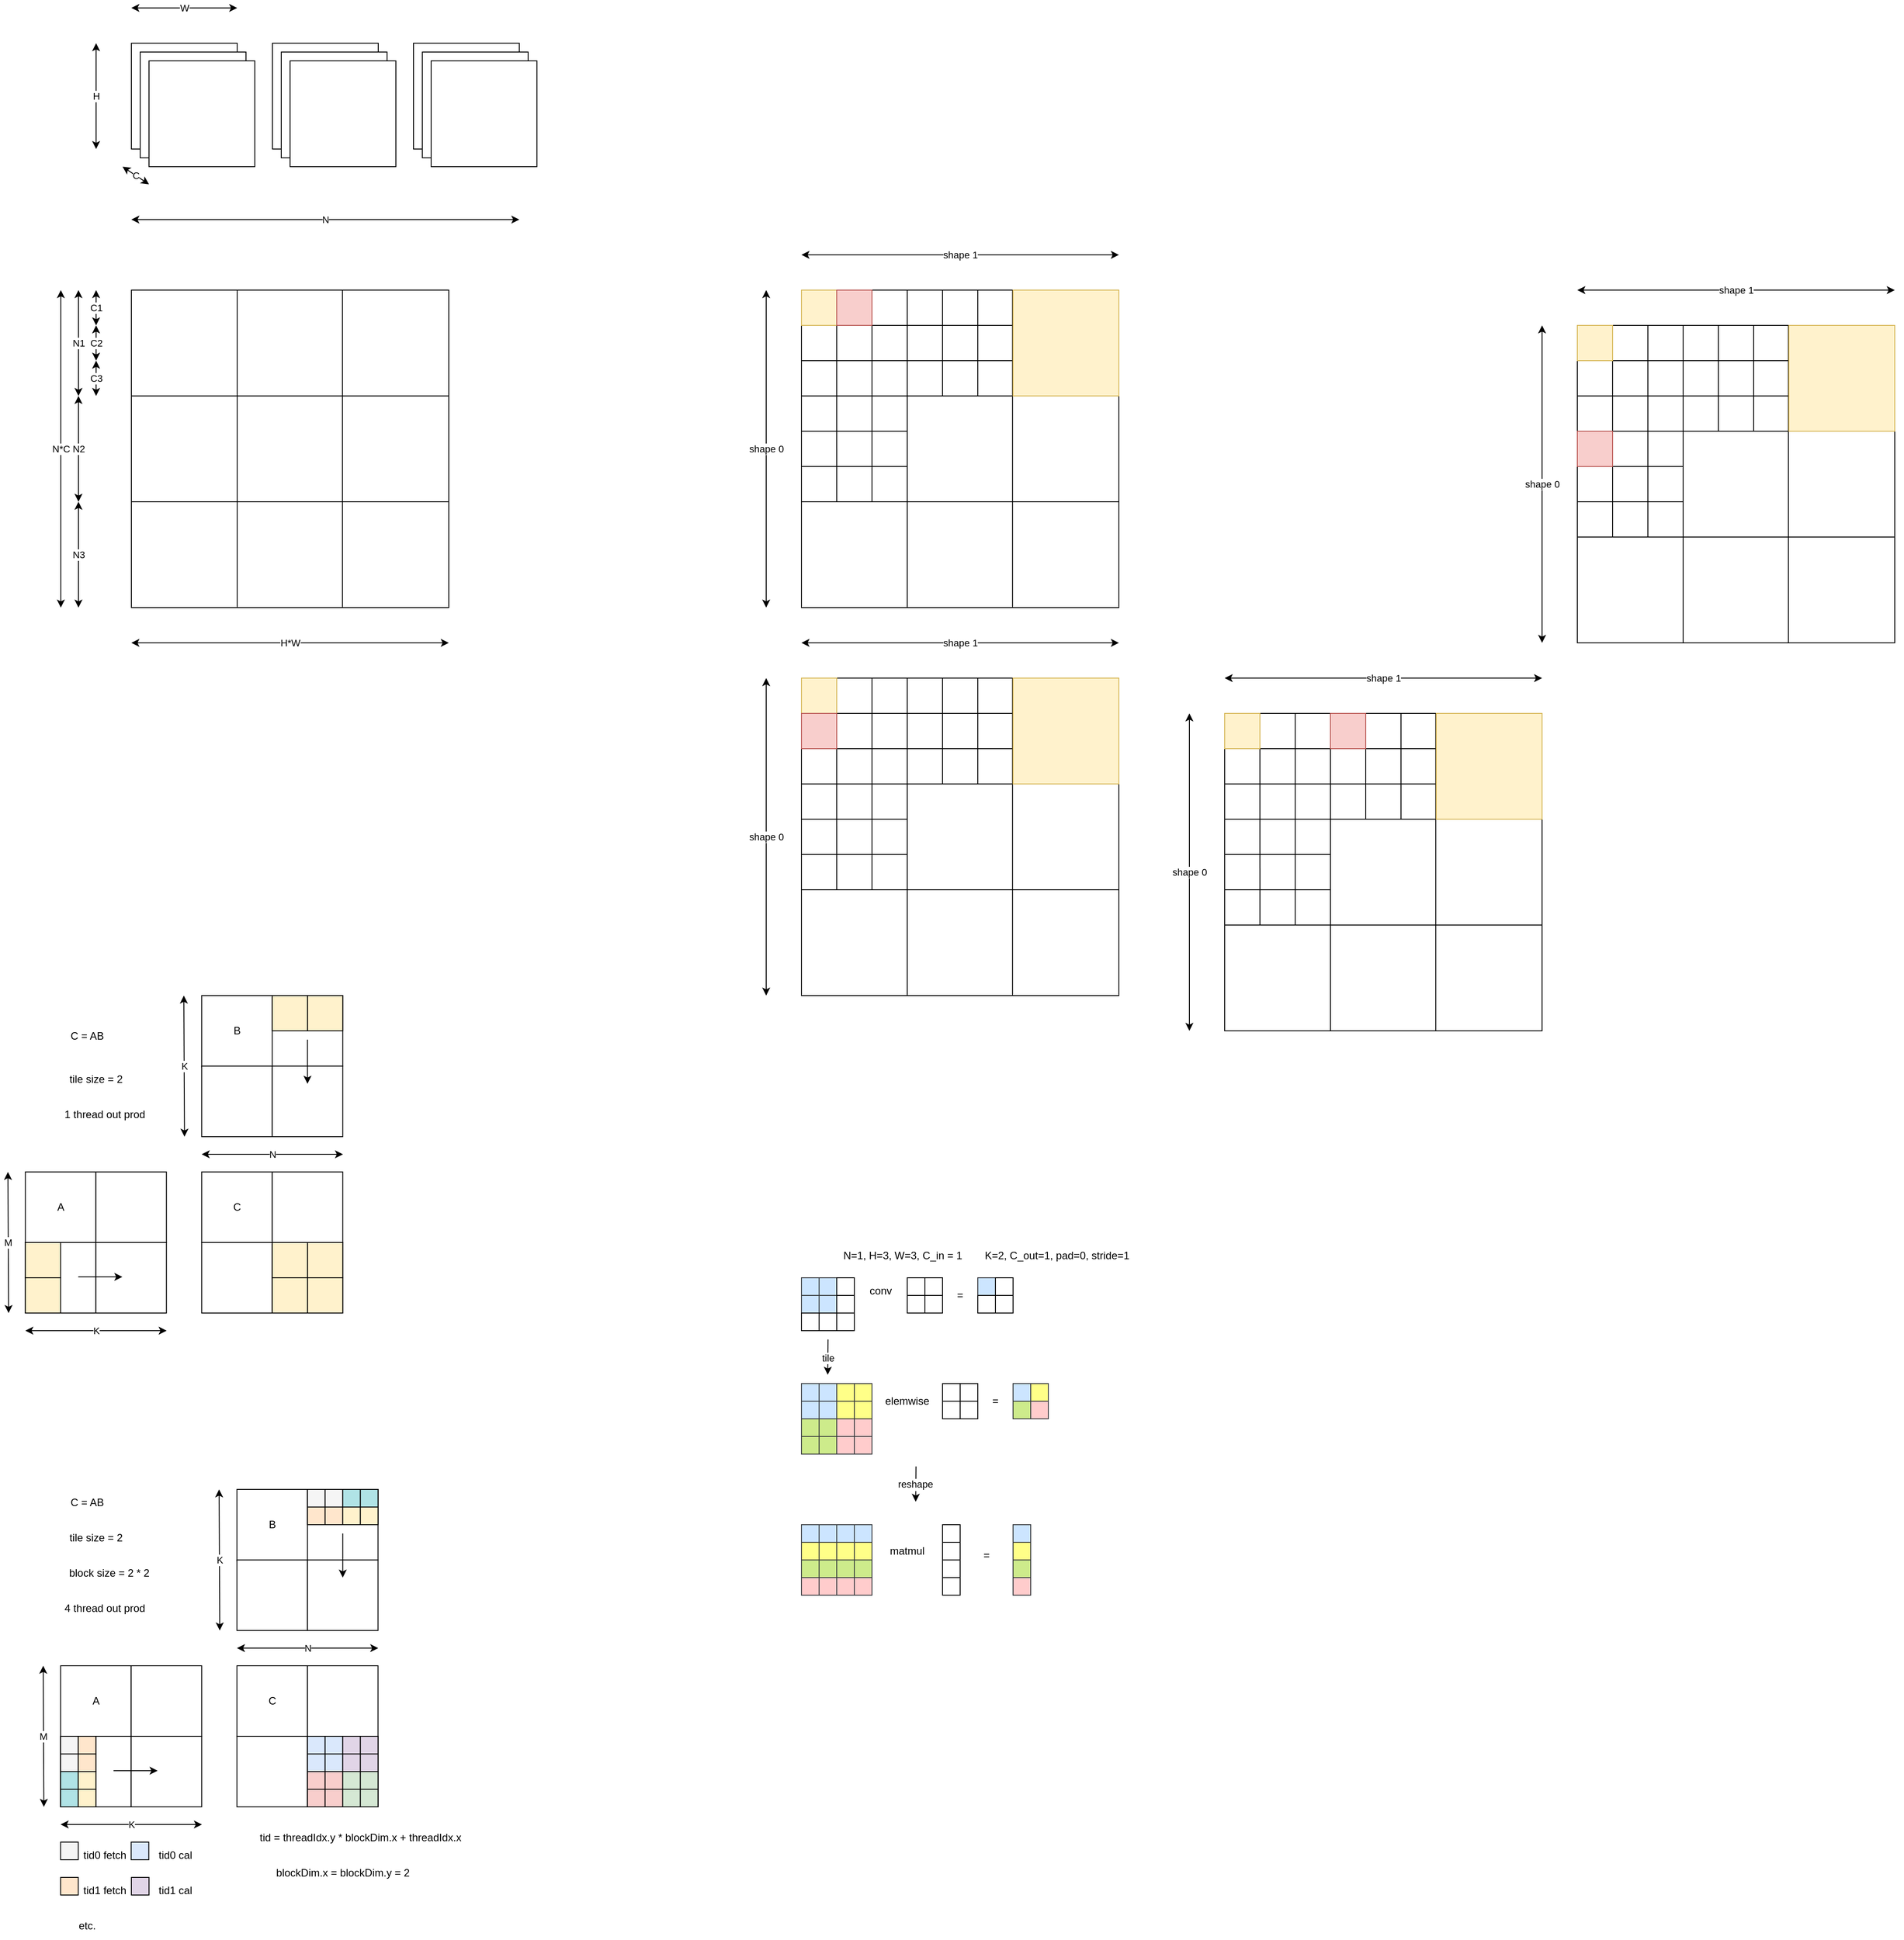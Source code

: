 <mxfile version="24.7.6">
  <diagram name="Page-1" id="Y0RpeH6Es4vmq0wVCik8">
    <mxGraphModel dx="735" dy="488" grid="1" gridSize="10" guides="1" tooltips="1" connect="1" arrows="1" fold="1" page="1" pageScale="1" pageWidth="827" pageHeight="1169" math="0" shadow="0">
      <root>
        <mxCell id="0" />
        <mxCell id="1" parent="0" />
        <mxCell id="5gfJsL5LL4kJKm2D7V63-10" value="" style="rounded=0;whiteSpace=wrap;html=1;" parent="1" vertex="1">
          <mxGeometry x="160" y="120" width="120" height="120" as="geometry" />
        </mxCell>
        <mxCell id="5gfJsL5LL4kJKm2D7V63-11" value="" style="rounded=0;whiteSpace=wrap;html=1;" parent="1" vertex="1">
          <mxGeometry x="170" y="130" width="120" height="120" as="geometry" />
        </mxCell>
        <mxCell id="5gfJsL5LL4kJKm2D7V63-12" value="" style="rounded=0;whiteSpace=wrap;html=1;" parent="1" vertex="1">
          <mxGeometry x="180" y="140" width="120" height="120" as="geometry" />
        </mxCell>
        <mxCell id="5gfJsL5LL4kJKm2D7V63-13" value="" style="rounded=0;whiteSpace=wrap;html=1;" parent="1" vertex="1">
          <mxGeometry x="320" y="120" width="120" height="120" as="geometry" />
        </mxCell>
        <mxCell id="5gfJsL5LL4kJKm2D7V63-14" value="" style="rounded=0;whiteSpace=wrap;html=1;" parent="1" vertex="1">
          <mxGeometry x="330" y="130" width="120" height="120" as="geometry" />
        </mxCell>
        <mxCell id="5gfJsL5LL4kJKm2D7V63-15" value="" style="rounded=0;whiteSpace=wrap;html=1;" parent="1" vertex="1">
          <mxGeometry x="340" y="140" width="120" height="120" as="geometry" />
        </mxCell>
        <mxCell id="5gfJsL5LL4kJKm2D7V63-16" value="" style="rounded=0;whiteSpace=wrap;html=1;" parent="1" vertex="1">
          <mxGeometry x="480" y="120" width="120" height="120" as="geometry" />
        </mxCell>
        <mxCell id="5gfJsL5LL4kJKm2D7V63-17" value="" style="rounded=0;whiteSpace=wrap;html=1;" parent="1" vertex="1">
          <mxGeometry x="490" y="130" width="120" height="120" as="geometry" />
        </mxCell>
        <mxCell id="5gfJsL5LL4kJKm2D7V63-18" value="" style="rounded=0;whiteSpace=wrap;html=1;" parent="1" vertex="1">
          <mxGeometry x="500" y="140" width="120" height="120" as="geometry" />
        </mxCell>
        <mxCell id="5gfJsL5LL4kJKm2D7V63-19" value="N" style="endArrow=classic;startArrow=classic;html=1;rounded=0;" parent="1" edge="1">
          <mxGeometry width="50" height="50" relative="1" as="geometry">
            <mxPoint x="160" y="320" as="sourcePoint" />
            <mxPoint x="600" y="320" as="targetPoint" />
          </mxGeometry>
        </mxCell>
        <mxCell id="5gfJsL5LL4kJKm2D7V63-20" value="C" style="endArrow=classic;startArrow=classic;html=1;rounded=0;" parent="1" edge="1">
          <mxGeometry width="50" height="50" relative="1" as="geometry">
            <mxPoint x="180" y="280" as="sourcePoint" />
            <mxPoint x="150" y="260" as="targetPoint" />
          </mxGeometry>
        </mxCell>
        <mxCell id="5gfJsL5LL4kJKm2D7V63-21" value="H" style="endArrow=classic;startArrow=classic;html=1;rounded=0;" parent="1" edge="1">
          <mxGeometry width="50" height="50" relative="1" as="geometry">
            <mxPoint x="120" y="240" as="sourcePoint" />
            <mxPoint x="120" y="120" as="targetPoint" />
          </mxGeometry>
        </mxCell>
        <mxCell id="5gfJsL5LL4kJKm2D7V63-27" value="W" style="endArrow=classic;startArrow=classic;html=1;rounded=0;" parent="1" edge="1">
          <mxGeometry width="50" height="50" relative="1" as="geometry">
            <mxPoint x="160" y="80" as="sourcePoint" />
            <mxPoint x="280" y="80" as="targetPoint" />
          </mxGeometry>
        </mxCell>
        <mxCell id="5gfJsL5LL4kJKm2D7V63-29" value="" style="rounded=0;whiteSpace=wrap;html=1;" parent="1" vertex="1">
          <mxGeometry x="160" y="400" width="360" height="360" as="geometry" />
        </mxCell>
        <mxCell id="5gfJsL5LL4kJKm2D7V63-32" value="" style="endArrow=none;html=1;rounded=0;" parent="1" edge="1">
          <mxGeometry width="50" height="50" relative="1" as="geometry">
            <mxPoint x="280" y="760" as="sourcePoint" />
            <mxPoint x="280" y="400" as="targetPoint" />
          </mxGeometry>
        </mxCell>
        <mxCell id="5gfJsL5LL4kJKm2D7V63-33" value="" style="endArrow=none;html=1;rounded=0;" parent="1" edge="1">
          <mxGeometry width="50" height="50" relative="1" as="geometry">
            <mxPoint x="399.41" y="760" as="sourcePoint" />
            <mxPoint x="399.41" y="400" as="targetPoint" />
          </mxGeometry>
        </mxCell>
        <mxCell id="5gfJsL5LL4kJKm2D7V63-34" value="" style="endArrow=none;html=1;rounded=0;" parent="1" edge="1">
          <mxGeometry width="50" height="50" relative="1" as="geometry">
            <mxPoint x="160" y="520" as="sourcePoint" />
            <mxPoint x="520" y="520" as="targetPoint" />
          </mxGeometry>
        </mxCell>
        <mxCell id="5gfJsL5LL4kJKm2D7V63-35" value="" style="endArrow=none;html=1;rounded=0;" parent="1" edge="1">
          <mxGeometry width="50" height="50" relative="1" as="geometry">
            <mxPoint x="160" y="640" as="sourcePoint" />
            <mxPoint x="520" y="640" as="targetPoint" />
          </mxGeometry>
        </mxCell>
        <mxCell id="5gfJsL5LL4kJKm2D7V63-36" value="N*C" style="endArrow=classic;startArrow=classic;html=1;rounded=0;" parent="1" edge="1">
          <mxGeometry width="50" height="50" relative="1" as="geometry">
            <mxPoint x="80" y="760" as="sourcePoint" />
            <mxPoint x="80" y="400" as="targetPoint" />
          </mxGeometry>
        </mxCell>
        <mxCell id="5gfJsL5LL4kJKm2D7V63-38" value="H*W" style="endArrow=classic;startArrow=classic;html=1;rounded=0;" parent="1" edge="1">
          <mxGeometry width="50" height="50" relative="1" as="geometry">
            <mxPoint x="160" y="800" as="sourcePoint" />
            <mxPoint x="520" y="800" as="targetPoint" />
          </mxGeometry>
        </mxCell>
        <mxCell id="5gfJsL5LL4kJKm2D7V63-40" value="N1" style="endArrow=classic;startArrow=classic;html=1;rounded=0;" parent="1" edge="1">
          <mxGeometry width="50" height="50" relative="1" as="geometry">
            <mxPoint x="100" y="520" as="sourcePoint" />
            <mxPoint x="100" y="400" as="targetPoint" />
          </mxGeometry>
        </mxCell>
        <mxCell id="5gfJsL5LL4kJKm2D7V63-41" value="C1" style="endArrow=classic;startArrow=classic;html=1;rounded=0;" parent="1" edge="1">
          <mxGeometry width="50" height="50" relative="1" as="geometry">
            <mxPoint x="120" y="440" as="sourcePoint" />
            <mxPoint x="120" y="400" as="targetPoint" />
          </mxGeometry>
        </mxCell>
        <mxCell id="5gfJsL5LL4kJKm2D7V63-42" value="C2" style="endArrow=classic;startArrow=classic;html=1;rounded=0;" parent="1" edge="1">
          <mxGeometry width="50" height="50" relative="1" as="geometry">
            <mxPoint x="120" y="480" as="sourcePoint" />
            <mxPoint x="120" y="440" as="targetPoint" />
          </mxGeometry>
        </mxCell>
        <mxCell id="5gfJsL5LL4kJKm2D7V63-43" value="C3" style="endArrow=classic;startArrow=classic;html=1;rounded=0;" parent="1" edge="1">
          <mxGeometry width="50" height="50" relative="1" as="geometry">
            <mxPoint x="120" y="520" as="sourcePoint" />
            <mxPoint x="120" y="480" as="targetPoint" />
          </mxGeometry>
        </mxCell>
        <mxCell id="5gfJsL5LL4kJKm2D7V63-44" value="N2" style="endArrow=classic;startArrow=classic;html=1;rounded=0;" parent="1" edge="1">
          <mxGeometry width="50" height="50" relative="1" as="geometry">
            <mxPoint x="100" y="640" as="sourcePoint" />
            <mxPoint x="100" y="520" as="targetPoint" />
          </mxGeometry>
        </mxCell>
        <mxCell id="5gfJsL5LL4kJKm2D7V63-45" value="N3" style="endArrow=classic;startArrow=classic;html=1;rounded=0;" parent="1" edge="1">
          <mxGeometry width="50" height="50" relative="1" as="geometry">
            <mxPoint x="100" y="760" as="sourcePoint" />
            <mxPoint x="100" y="640" as="targetPoint" />
            <mxPoint as="offset" />
          </mxGeometry>
        </mxCell>
        <mxCell id="5LO4a_pjl5MqXzfJr9-C-6" value="" style="rounded=0;whiteSpace=wrap;html=1;" parent="1" vertex="1">
          <mxGeometry x="920" y="400" width="360" height="360" as="geometry" />
        </mxCell>
        <mxCell id="5LO4a_pjl5MqXzfJr9-C-7" value="" style="endArrow=none;html=1;rounded=0;" parent="1" edge="1">
          <mxGeometry width="50" height="50" relative="1" as="geometry">
            <mxPoint x="1040" y="760" as="sourcePoint" />
            <mxPoint x="1040" y="400" as="targetPoint" />
          </mxGeometry>
        </mxCell>
        <mxCell id="5LO4a_pjl5MqXzfJr9-C-8" value="" style="endArrow=none;html=1;rounded=0;" parent="1" edge="1">
          <mxGeometry width="50" height="50" relative="1" as="geometry">
            <mxPoint x="1159.41" y="760" as="sourcePoint" />
            <mxPoint x="1159.41" y="400" as="targetPoint" />
          </mxGeometry>
        </mxCell>
        <mxCell id="5LO4a_pjl5MqXzfJr9-C-9" value="" style="endArrow=none;html=1;rounded=0;" parent="1" edge="1">
          <mxGeometry width="50" height="50" relative="1" as="geometry">
            <mxPoint x="920" y="520" as="sourcePoint" />
            <mxPoint x="1280" y="520" as="targetPoint" />
          </mxGeometry>
        </mxCell>
        <mxCell id="5LO4a_pjl5MqXzfJr9-C-10" value="" style="endArrow=none;html=1;rounded=0;" parent="1" edge="1">
          <mxGeometry width="50" height="50" relative="1" as="geometry">
            <mxPoint x="920" y="640" as="sourcePoint" />
            <mxPoint x="1280" y="640" as="targetPoint" />
          </mxGeometry>
        </mxCell>
        <mxCell id="5LO4a_pjl5MqXzfJr9-C-11" value="" style="endArrow=none;html=1;rounded=0;" parent="1" edge="1">
          <mxGeometry width="50" height="50" relative="1" as="geometry">
            <mxPoint x="920" y="440" as="sourcePoint" />
            <mxPoint x="1160" y="440" as="targetPoint" />
          </mxGeometry>
        </mxCell>
        <mxCell id="5LO4a_pjl5MqXzfJr9-C-12" value="" style="endArrow=none;html=1;rounded=0;" parent="1" edge="1">
          <mxGeometry width="50" height="50" relative="1" as="geometry">
            <mxPoint x="920" y="480" as="sourcePoint" />
            <mxPoint x="1160" y="480" as="targetPoint" />
          </mxGeometry>
        </mxCell>
        <mxCell id="5LO4a_pjl5MqXzfJr9-C-13" value="" style="endArrow=none;html=1;rounded=0;exitX=0.111;exitY=-0.001;exitDx=0;exitDy=0;exitPerimeter=0;" parent="1" source="5LO4a_pjl5MqXzfJr9-C-6" edge="1">
          <mxGeometry width="50" height="50" relative="1" as="geometry">
            <mxPoint x="950" y="570" as="sourcePoint" />
            <mxPoint x="960" y="640" as="targetPoint" />
          </mxGeometry>
        </mxCell>
        <mxCell id="5LO4a_pjl5MqXzfJr9-C-14" value="" style="endArrow=none;html=1;rounded=0;exitX=0.111;exitY=-0.001;exitDx=0;exitDy=0;exitPerimeter=0;" parent="1" edge="1">
          <mxGeometry width="50" height="50" relative="1" as="geometry">
            <mxPoint x="1000" y="400" as="sourcePoint" />
            <mxPoint x="1000" y="640" as="targetPoint" />
          </mxGeometry>
        </mxCell>
        <mxCell id="5LO4a_pjl5MqXzfJr9-C-15" value="" style="endArrow=none;html=1;rounded=0;exitX=0.111;exitY=-0.001;exitDx=0;exitDy=0;exitPerimeter=0;" parent="1" edge="1">
          <mxGeometry width="50" height="50" relative="1" as="geometry">
            <mxPoint x="1080" y="400" as="sourcePoint" />
            <mxPoint x="1080" y="520" as="targetPoint" />
          </mxGeometry>
        </mxCell>
        <mxCell id="5LO4a_pjl5MqXzfJr9-C-16" value="" style="endArrow=none;html=1;rounded=0;exitX=0.111;exitY=-0.001;exitDx=0;exitDy=0;exitPerimeter=0;" parent="1" edge="1">
          <mxGeometry width="50" height="50" relative="1" as="geometry">
            <mxPoint x="1120" y="400" as="sourcePoint" />
            <mxPoint x="1120" y="520" as="targetPoint" />
          </mxGeometry>
        </mxCell>
        <mxCell id="5LO4a_pjl5MqXzfJr9-C-17" value="" style="endArrow=none;html=1;rounded=0;" parent="1" edge="1">
          <mxGeometry width="50" height="50" relative="1" as="geometry">
            <mxPoint x="920" y="560" as="sourcePoint" />
            <mxPoint x="1040" y="560" as="targetPoint" />
          </mxGeometry>
        </mxCell>
        <mxCell id="5LO4a_pjl5MqXzfJr9-C-18" value="" style="endArrow=none;html=1;rounded=0;" parent="1" edge="1">
          <mxGeometry width="50" height="50" relative="1" as="geometry">
            <mxPoint x="920" y="600" as="sourcePoint" />
            <mxPoint x="1040" y="600" as="targetPoint" />
          </mxGeometry>
        </mxCell>
        <mxCell id="5LO4a_pjl5MqXzfJr9-C-19" value="" style="rounded=0;whiteSpace=wrap;html=1;fillColor=#fff2cc;strokeColor=#d6b656;" parent="1" vertex="1">
          <mxGeometry x="1160" y="400" width="120" height="120" as="geometry" />
        </mxCell>
        <mxCell id="5LO4a_pjl5MqXzfJr9-C-20" value="shape 1" style="endArrow=classic;startArrow=classic;html=1;rounded=0;" parent="1" edge="1">
          <mxGeometry width="50" height="50" relative="1" as="geometry">
            <mxPoint x="920" y="360" as="sourcePoint" />
            <mxPoint x="1280" y="360" as="targetPoint" />
          </mxGeometry>
        </mxCell>
        <mxCell id="5LO4a_pjl5MqXzfJr9-C-21" value="shape 0" style="endArrow=classic;startArrow=classic;html=1;rounded=0;" parent="1" edge="1">
          <mxGeometry width="50" height="50" relative="1" as="geometry">
            <mxPoint x="880" y="760" as="sourcePoint" />
            <mxPoint x="880" y="400" as="targetPoint" />
          </mxGeometry>
        </mxCell>
        <mxCell id="5LO4a_pjl5MqXzfJr9-C-22" value="" style="rounded=0;whiteSpace=wrap;html=1;fillColor=#fff2cc;strokeColor=#d6b656;" parent="1" vertex="1">
          <mxGeometry x="920" y="400" width="40" height="40" as="geometry" />
        </mxCell>
        <mxCell id="5LO4a_pjl5MqXzfJr9-C-23" value="" style="rounded=0;whiteSpace=wrap;html=1;fillColor=#f8cecc;strokeColor=#b85450;" parent="1" vertex="1">
          <mxGeometry x="960" y="400" width="40" height="40" as="geometry" />
        </mxCell>
        <mxCell id="5LO4a_pjl5MqXzfJr9-C-25" value="" style="rounded=0;whiteSpace=wrap;html=1;" parent="1" vertex="1">
          <mxGeometry x="920" y="840" width="360" height="360" as="geometry" />
        </mxCell>
        <mxCell id="5LO4a_pjl5MqXzfJr9-C-26" value="" style="endArrow=none;html=1;rounded=0;" parent="1" edge="1">
          <mxGeometry width="50" height="50" relative="1" as="geometry">
            <mxPoint x="1040" y="1200" as="sourcePoint" />
            <mxPoint x="1040" y="840" as="targetPoint" />
          </mxGeometry>
        </mxCell>
        <mxCell id="5LO4a_pjl5MqXzfJr9-C-27" value="" style="endArrow=none;html=1;rounded=0;" parent="1" edge="1">
          <mxGeometry width="50" height="50" relative="1" as="geometry">
            <mxPoint x="1159.41" y="1200" as="sourcePoint" />
            <mxPoint x="1159.41" y="840" as="targetPoint" />
          </mxGeometry>
        </mxCell>
        <mxCell id="5LO4a_pjl5MqXzfJr9-C-28" value="" style="endArrow=none;html=1;rounded=0;" parent="1" edge="1">
          <mxGeometry width="50" height="50" relative="1" as="geometry">
            <mxPoint x="920" y="960" as="sourcePoint" />
            <mxPoint x="1280" y="960" as="targetPoint" />
          </mxGeometry>
        </mxCell>
        <mxCell id="5LO4a_pjl5MqXzfJr9-C-29" value="" style="endArrow=none;html=1;rounded=0;" parent="1" edge="1">
          <mxGeometry width="50" height="50" relative="1" as="geometry">
            <mxPoint x="920" y="1080" as="sourcePoint" />
            <mxPoint x="1280" y="1080" as="targetPoint" />
          </mxGeometry>
        </mxCell>
        <mxCell id="5LO4a_pjl5MqXzfJr9-C-30" value="" style="endArrow=none;html=1;rounded=0;" parent="1" edge="1">
          <mxGeometry width="50" height="50" relative="1" as="geometry">
            <mxPoint x="920" y="880" as="sourcePoint" />
            <mxPoint x="1160" y="880" as="targetPoint" />
          </mxGeometry>
        </mxCell>
        <mxCell id="5LO4a_pjl5MqXzfJr9-C-31" value="" style="endArrow=none;html=1;rounded=0;" parent="1" edge="1">
          <mxGeometry width="50" height="50" relative="1" as="geometry">
            <mxPoint x="920" y="920" as="sourcePoint" />
            <mxPoint x="1160" y="920" as="targetPoint" />
          </mxGeometry>
        </mxCell>
        <mxCell id="5LO4a_pjl5MqXzfJr9-C-32" value="" style="endArrow=none;html=1;rounded=0;exitX=0.111;exitY=-0.001;exitDx=0;exitDy=0;exitPerimeter=0;" parent="1" source="5LO4a_pjl5MqXzfJr9-C-25" edge="1">
          <mxGeometry width="50" height="50" relative="1" as="geometry">
            <mxPoint x="950" y="1010" as="sourcePoint" />
            <mxPoint x="960" y="1080" as="targetPoint" />
          </mxGeometry>
        </mxCell>
        <mxCell id="5LO4a_pjl5MqXzfJr9-C-33" value="" style="endArrow=none;html=1;rounded=0;exitX=0.111;exitY=-0.001;exitDx=0;exitDy=0;exitPerimeter=0;" parent="1" edge="1">
          <mxGeometry width="50" height="50" relative="1" as="geometry">
            <mxPoint x="1000" y="840" as="sourcePoint" />
            <mxPoint x="1000" y="1080" as="targetPoint" />
          </mxGeometry>
        </mxCell>
        <mxCell id="5LO4a_pjl5MqXzfJr9-C-34" value="" style="endArrow=none;html=1;rounded=0;exitX=0.111;exitY=-0.001;exitDx=0;exitDy=0;exitPerimeter=0;" parent="1" edge="1">
          <mxGeometry width="50" height="50" relative="1" as="geometry">
            <mxPoint x="1080" y="840" as="sourcePoint" />
            <mxPoint x="1080" y="960" as="targetPoint" />
          </mxGeometry>
        </mxCell>
        <mxCell id="5LO4a_pjl5MqXzfJr9-C-35" value="" style="endArrow=none;html=1;rounded=0;exitX=0.111;exitY=-0.001;exitDx=0;exitDy=0;exitPerimeter=0;" parent="1" edge="1">
          <mxGeometry width="50" height="50" relative="1" as="geometry">
            <mxPoint x="1120" y="840" as="sourcePoint" />
            <mxPoint x="1120" y="960" as="targetPoint" />
          </mxGeometry>
        </mxCell>
        <mxCell id="5LO4a_pjl5MqXzfJr9-C-36" value="" style="endArrow=none;html=1;rounded=0;" parent="1" edge="1">
          <mxGeometry width="50" height="50" relative="1" as="geometry">
            <mxPoint x="920" y="1000" as="sourcePoint" />
            <mxPoint x="1040" y="1000" as="targetPoint" />
          </mxGeometry>
        </mxCell>
        <mxCell id="5LO4a_pjl5MqXzfJr9-C-37" value="" style="endArrow=none;html=1;rounded=0;" parent="1" edge="1">
          <mxGeometry width="50" height="50" relative="1" as="geometry">
            <mxPoint x="920" y="1040" as="sourcePoint" />
            <mxPoint x="1040" y="1040" as="targetPoint" />
          </mxGeometry>
        </mxCell>
        <mxCell id="5LO4a_pjl5MqXzfJr9-C-38" value="" style="rounded=0;whiteSpace=wrap;html=1;fillColor=#fff2cc;strokeColor=#d6b656;" parent="1" vertex="1">
          <mxGeometry x="1160" y="840" width="120" height="120" as="geometry" />
        </mxCell>
        <mxCell id="5LO4a_pjl5MqXzfJr9-C-39" value="shape 1" style="endArrow=classic;startArrow=classic;html=1;rounded=0;" parent="1" edge="1">
          <mxGeometry width="50" height="50" relative="1" as="geometry">
            <mxPoint x="920" y="800" as="sourcePoint" />
            <mxPoint x="1280" y="800" as="targetPoint" />
          </mxGeometry>
        </mxCell>
        <mxCell id="5LO4a_pjl5MqXzfJr9-C-40" value="shape 0" style="endArrow=classic;startArrow=classic;html=1;rounded=0;" parent="1" edge="1">
          <mxGeometry width="50" height="50" relative="1" as="geometry">
            <mxPoint x="880" y="1200" as="sourcePoint" />
            <mxPoint x="880" y="840" as="targetPoint" />
          </mxGeometry>
        </mxCell>
        <mxCell id="5LO4a_pjl5MqXzfJr9-C-41" value="" style="rounded=0;whiteSpace=wrap;html=1;fillColor=#fff2cc;strokeColor=#d6b656;" parent="1" vertex="1">
          <mxGeometry x="920" y="840" width="40" height="40" as="geometry" />
        </mxCell>
        <mxCell id="5LO4a_pjl5MqXzfJr9-C-42" value="" style="rounded=0;whiteSpace=wrap;html=1;fillColor=#f8cecc;strokeColor=#b85450;" parent="1" vertex="1">
          <mxGeometry x="920" y="880" width="40" height="40" as="geometry" />
        </mxCell>
        <mxCell id="5LO4a_pjl5MqXzfJr9-C-45" value="" style="rounded=0;whiteSpace=wrap;html=1;" parent="1" vertex="1">
          <mxGeometry x="1400" y="880" width="360" height="360" as="geometry" />
        </mxCell>
        <mxCell id="5LO4a_pjl5MqXzfJr9-C-46" value="" style="endArrow=none;html=1;rounded=0;" parent="1" edge="1">
          <mxGeometry width="50" height="50" relative="1" as="geometry">
            <mxPoint x="1520" y="1240" as="sourcePoint" />
            <mxPoint x="1520" y="880" as="targetPoint" />
          </mxGeometry>
        </mxCell>
        <mxCell id="5LO4a_pjl5MqXzfJr9-C-47" value="" style="endArrow=none;html=1;rounded=0;" parent="1" edge="1">
          <mxGeometry width="50" height="50" relative="1" as="geometry">
            <mxPoint x="1639.41" y="1240" as="sourcePoint" />
            <mxPoint x="1639.41" y="880" as="targetPoint" />
          </mxGeometry>
        </mxCell>
        <mxCell id="5LO4a_pjl5MqXzfJr9-C-48" value="" style="endArrow=none;html=1;rounded=0;" parent="1" edge="1">
          <mxGeometry width="50" height="50" relative="1" as="geometry">
            <mxPoint x="1400" y="1000" as="sourcePoint" />
            <mxPoint x="1760" y="1000" as="targetPoint" />
          </mxGeometry>
        </mxCell>
        <mxCell id="5LO4a_pjl5MqXzfJr9-C-49" value="" style="endArrow=none;html=1;rounded=0;" parent="1" edge="1">
          <mxGeometry width="50" height="50" relative="1" as="geometry">
            <mxPoint x="1400" y="1120" as="sourcePoint" />
            <mxPoint x="1760" y="1120" as="targetPoint" />
          </mxGeometry>
        </mxCell>
        <mxCell id="5LO4a_pjl5MqXzfJr9-C-50" value="" style="endArrow=none;html=1;rounded=0;" parent="1" edge="1">
          <mxGeometry width="50" height="50" relative="1" as="geometry">
            <mxPoint x="1400" y="920" as="sourcePoint" />
            <mxPoint x="1640" y="920" as="targetPoint" />
          </mxGeometry>
        </mxCell>
        <mxCell id="5LO4a_pjl5MqXzfJr9-C-51" value="" style="endArrow=none;html=1;rounded=0;" parent="1" edge="1">
          <mxGeometry width="50" height="50" relative="1" as="geometry">
            <mxPoint x="1400" y="960" as="sourcePoint" />
            <mxPoint x="1640" y="960" as="targetPoint" />
          </mxGeometry>
        </mxCell>
        <mxCell id="5LO4a_pjl5MqXzfJr9-C-52" value="" style="endArrow=none;html=1;rounded=0;exitX=0.111;exitY=-0.001;exitDx=0;exitDy=0;exitPerimeter=0;" parent="1" source="5LO4a_pjl5MqXzfJr9-C-45" edge="1">
          <mxGeometry width="50" height="50" relative="1" as="geometry">
            <mxPoint x="1430" y="1050" as="sourcePoint" />
            <mxPoint x="1440" y="1120" as="targetPoint" />
          </mxGeometry>
        </mxCell>
        <mxCell id="5LO4a_pjl5MqXzfJr9-C-53" value="" style="endArrow=none;html=1;rounded=0;exitX=0.111;exitY=-0.001;exitDx=0;exitDy=0;exitPerimeter=0;" parent="1" edge="1">
          <mxGeometry width="50" height="50" relative="1" as="geometry">
            <mxPoint x="1480" y="880" as="sourcePoint" />
            <mxPoint x="1480" y="1120" as="targetPoint" />
          </mxGeometry>
        </mxCell>
        <mxCell id="5LO4a_pjl5MqXzfJr9-C-54" value="" style="endArrow=none;html=1;rounded=0;exitX=0.111;exitY=-0.001;exitDx=0;exitDy=0;exitPerimeter=0;" parent="1" edge="1">
          <mxGeometry width="50" height="50" relative="1" as="geometry">
            <mxPoint x="1560" y="880" as="sourcePoint" />
            <mxPoint x="1560" y="1000" as="targetPoint" />
          </mxGeometry>
        </mxCell>
        <mxCell id="5LO4a_pjl5MqXzfJr9-C-55" value="" style="endArrow=none;html=1;rounded=0;exitX=0.111;exitY=-0.001;exitDx=0;exitDy=0;exitPerimeter=0;" parent="1" edge="1">
          <mxGeometry width="50" height="50" relative="1" as="geometry">
            <mxPoint x="1600" y="880" as="sourcePoint" />
            <mxPoint x="1600" y="1000" as="targetPoint" />
          </mxGeometry>
        </mxCell>
        <mxCell id="5LO4a_pjl5MqXzfJr9-C-56" value="" style="endArrow=none;html=1;rounded=0;" parent="1" edge="1">
          <mxGeometry width="50" height="50" relative="1" as="geometry">
            <mxPoint x="1400" y="1040" as="sourcePoint" />
            <mxPoint x="1520" y="1040" as="targetPoint" />
          </mxGeometry>
        </mxCell>
        <mxCell id="5LO4a_pjl5MqXzfJr9-C-57" value="" style="endArrow=none;html=1;rounded=0;" parent="1" edge="1">
          <mxGeometry width="50" height="50" relative="1" as="geometry">
            <mxPoint x="1400" y="1080" as="sourcePoint" />
            <mxPoint x="1520" y="1080" as="targetPoint" />
          </mxGeometry>
        </mxCell>
        <mxCell id="5LO4a_pjl5MqXzfJr9-C-58" value="" style="rounded=0;whiteSpace=wrap;html=1;fillColor=#fff2cc;strokeColor=#d6b656;" parent="1" vertex="1">
          <mxGeometry x="1640" y="880" width="120" height="120" as="geometry" />
        </mxCell>
        <mxCell id="5LO4a_pjl5MqXzfJr9-C-59" value="shape 1" style="endArrow=classic;startArrow=classic;html=1;rounded=0;" parent="1" edge="1">
          <mxGeometry width="50" height="50" relative="1" as="geometry">
            <mxPoint x="1400" y="840" as="sourcePoint" />
            <mxPoint x="1760" y="840" as="targetPoint" />
          </mxGeometry>
        </mxCell>
        <mxCell id="5LO4a_pjl5MqXzfJr9-C-60" value="shape 0" style="endArrow=classic;startArrow=classic;html=1;rounded=0;" parent="1" edge="1">
          <mxGeometry width="50" height="50" relative="1" as="geometry">
            <mxPoint x="1360" y="1240" as="sourcePoint" />
            <mxPoint x="1360" y="880" as="targetPoint" />
          </mxGeometry>
        </mxCell>
        <mxCell id="5LO4a_pjl5MqXzfJr9-C-61" value="" style="rounded=0;whiteSpace=wrap;html=1;fillColor=#fff2cc;strokeColor=#d6b656;" parent="1" vertex="1">
          <mxGeometry x="1400" y="880" width="40" height="40" as="geometry" />
        </mxCell>
        <mxCell id="5LO4a_pjl5MqXzfJr9-C-62" value="" style="rounded=0;whiteSpace=wrap;html=1;fillColor=#f8cecc;strokeColor=#b85450;" parent="1" vertex="1">
          <mxGeometry x="1520" y="880" width="40" height="40" as="geometry" />
        </mxCell>
        <mxCell id="5LO4a_pjl5MqXzfJr9-C-83" value="" style="rounded=0;whiteSpace=wrap;html=1;" parent="1" vertex="1">
          <mxGeometry x="1800" y="440" width="360" height="360" as="geometry" />
        </mxCell>
        <mxCell id="5LO4a_pjl5MqXzfJr9-C-84" value="" style="endArrow=none;html=1;rounded=0;" parent="1" edge="1">
          <mxGeometry width="50" height="50" relative="1" as="geometry">
            <mxPoint x="1920" y="800" as="sourcePoint" />
            <mxPoint x="1920" y="440" as="targetPoint" />
          </mxGeometry>
        </mxCell>
        <mxCell id="5LO4a_pjl5MqXzfJr9-C-85" value="" style="endArrow=none;html=1;rounded=0;" parent="1" edge="1">
          <mxGeometry width="50" height="50" relative="1" as="geometry">
            <mxPoint x="2039.41" y="800" as="sourcePoint" />
            <mxPoint x="2039.41" y="440" as="targetPoint" />
          </mxGeometry>
        </mxCell>
        <mxCell id="5LO4a_pjl5MqXzfJr9-C-86" value="" style="endArrow=none;html=1;rounded=0;" parent="1" edge="1">
          <mxGeometry width="50" height="50" relative="1" as="geometry">
            <mxPoint x="1800" y="560" as="sourcePoint" />
            <mxPoint x="2160" y="560" as="targetPoint" />
          </mxGeometry>
        </mxCell>
        <mxCell id="5LO4a_pjl5MqXzfJr9-C-87" value="" style="endArrow=none;html=1;rounded=0;" parent="1" edge="1">
          <mxGeometry width="50" height="50" relative="1" as="geometry">
            <mxPoint x="1800" y="680" as="sourcePoint" />
            <mxPoint x="2160" y="680" as="targetPoint" />
          </mxGeometry>
        </mxCell>
        <mxCell id="5LO4a_pjl5MqXzfJr9-C-88" value="" style="endArrow=none;html=1;rounded=0;" parent="1" edge="1">
          <mxGeometry width="50" height="50" relative="1" as="geometry">
            <mxPoint x="1800" y="480" as="sourcePoint" />
            <mxPoint x="2040" y="480" as="targetPoint" />
          </mxGeometry>
        </mxCell>
        <mxCell id="5LO4a_pjl5MqXzfJr9-C-89" value="" style="endArrow=none;html=1;rounded=0;" parent="1" edge="1">
          <mxGeometry width="50" height="50" relative="1" as="geometry">
            <mxPoint x="1800" y="520" as="sourcePoint" />
            <mxPoint x="2040" y="520" as="targetPoint" />
          </mxGeometry>
        </mxCell>
        <mxCell id="5LO4a_pjl5MqXzfJr9-C-90" value="" style="endArrow=none;html=1;rounded=0;exitX=0.111;exitY=-0.001;exitDx=0;exitDy=0;exitPerimeter=0;" parent="1" source="5LO4a_pjl5MqXzfJr9-C-83" edge="1">
          <mxGeometry width="50" height="50" relative="1" as="geometry">
            <mxPoint x="1830" y="610" as="sourcePoint" />
            <mxPoint x="1840" y="680" as="targetPoint" />
          </mxGeometry>
        </mxCell>
        <mxCell id="5LO4a_pjl5MqXzfJr9-C-91" value="" style="endArrow=none;html=1;rounded=0;exitX=0.111;exitY=-0.001;exitDx=0;exitDy=0;exitPerimeter=0;" parent="1" edge="1">
          <mxGeometry width="50" height="50" relative="1" as="geometry">
            <mxPoint x="1880" y="440" as="sourcePoint" />
            <mxPoint x="1880" y="680" as="targetPoint" />
          </mxGeometry>
        </mxCell>
        <mxCell id="5LO4a_pjl5MqXzfJr9-C-92" value="" style="endArrow=none;html=1;rounded=0;exitX=0.111;exitY=-0.001;exitDx=0;exitDy=0;exitPerimeter=0;" parent="1" edge="1">
          <mxGeometry width="50" height="50" relative="1" as="geometry">
            <mxPoint x="1960" y="440" as="sourcePoint" />
            <mxPoint x="1960" y="560" as="targetPoint" />
          </mxGeometry>
        </mxCell>
        <mxCell id="5LO4a_pjl5MqXzfJr9-C-93" value="" style="endArrow=none;html=1;rounded=0;exitX=0.111;exitY=-0.001;exitDx=0;exitDy=0;exitPerimeter=0;" parent="1" edge="1">
          <mxGeometry width="50" height="50" relative="1" as="geometry">
            <mxPoint x="2000" y="440" as="sourcePoint" />
            <mxPoint x="2000" y="560" as="targetPoint" />
          </mxGeometry>
        </mxCell>
        <mxCell id="5LO4a_pjl5MqXzfJr9-C-94" value="" style="endArrow=none;html=1;rounded=0;" parent="1" edge="1">
          <mxGeometry width="50" height="50" relative="1" as="geometry">
            <mxPoint x="1800" y="600" as="sourcePoint" />
            <mxPoint x="1920" y="600" as="targetPoint" />
          </mxGeometry>
        </mxCell>
        <mxCell id="5LO4a_pjl5MqXzfJr9-C-95" value="" style="endArrow=none;html=1;rounded=0;" parent="1" edge="1">
          <mxGeometry width="50" height="50" relative="1" as="geometry">
            <mxPoint x="1800" y="640" as="sourcePoint" />
            <mxPoint x="1920" y="640" as="targetPoint" />
          </mxGeometry>
        </mxCell>
        <mxCell id="5LO4a_pjl5MqXzfJr9-C-96" value="" style="rounded=0;whiteSpace=wrap;html=1;fillColor=#fff2cc;strokeColor=#d6b656;" parent="1" vertex="1">
          <mxGeometry x="2040" y="440" width="120" height="120" as="geometry" />
        </mxCell>
        <mxCell id="5LO4a_pjl5MqXzfJr9-C-97" value="shape 1" style="endArrow=classic;startArrow=classic;html=1;rounded=0;" parent="1" edge="1">
          <mxGeometry width="50" height="50" relative="1" as="geometry">
            <mxPoint x="1800" y="400" as="sourcePoint" />
            <mxPoint x="2160" y="400" as="targetPoint" />
          </mxGeometry>
        </mxCell>
        <mxCell id="5LO4a_pjl5MqXzfJr9-C-98" value="shape 0" style="endArrow=classic;startArrow=classic;html=1;rounded=0;" parent="1" edge="1">
          <mxGeometry width="50" height="50" relative="1" as="geometry">
            <mxPoint x="1760" y="800" as="sourcePoint" />
            <mxPoint x="1760" y="440" as="targetPoint" />
          </mxGeometry>
        </mxCell>
        <mxCell id="5LO4a_pjl5MqXzfJr9-C-99" value="" style="rounded=0;whiteSpace=wrap;html=1;fillColor=#fff2cc;strokeColor=#d6b656;" parent="1" vertex="1">
          <mxGeometry x="1800" y="440" width="40" height="40" as="geometry" />
        </mxCell>
        <mxCell id="5LO4a_pjl5MqXzfJr9-C-100" value="" style="rounded=0;whiteSpace=wrap;html=1;fillColor=#f8cecc;strokeColor=#b85450;" parent="1" vertex="1">
          <mxGeometry x="1800" y="560" width="40" height="40" as="geometry" />
        </mxCell>
        <mxCell id="6vSg6GegdJbDkyeZJpWi-1" value="" style="whiteSpace=wrap;html=1;aspect=fixed;" parent="1" vertex="1">
          <mxGeometry x="239.75" y="1200" width="81" height="81" as="geometry" />
        </mxCell>
        <mxCell id="6vSg6GegdJbDkyeZJpWi-2" value="" style="whiteSpace=wrap;html=1;aspect=fixed;" parent="1" vertex="1">
          <mxGeometry x="319.75" y="1200" width="80" height="80" as="geometry" />
        </mxCell>
        <mxCell id="6vSg6GegdJbDkyeZJpWi-3" value="" style="whiteSpace=wrap;html=1;aspect=fixed;" parent="1" vertex="1">
          <mxGeometry x="239.75" y="1280" width="80" height="80" as="geometry" />
        </mxCell>
        <mxCell id="6vSg6GegdJbDkyeZJpWi-4" value="" style="whiteSpace=wrap;html=1;aspect=fixed;" parent="1" vertex="1">
          <mxGeometry x="319.75" y="1280" width="80" height="80" as="geometry" />
        </mxCell>
        <mxCell id="6vSg6GegdJbDkyeZJpWi-5" value="" style="whiteSpace=wrap;html=1;aspect=fixed;fontStyle=1;fillColor=#fff2cc;strokeColor=#000000;" parent="1" vertex="1">
          <mxGeometry x="359.75" y="1200" width="40" height="40" as="geometry" />
        </mxCell>
        <mxCell id="6vSg6GegdJbDkyeZJpWi-6" value="" style="whiteSpace=wrap;html=1;aspect=fixed;fontStyle=1;fillColor=#fff2cc;strokeColor=#000000;" parent="1" vertex="1">
          <mxGeometry x="319.75" y="1200" width="40" height="40" as="geometry" />
        </mxCell>
        <mxCell id="6vSg6GegdJbDkyeZJpWi-8" value="" style="whiteSpace=wrap;html=1;aspect=fixed;" parent="1" vertex="1">
          <mxGeometry x="39.75" y="1400" width="80" height="80" as="geometry" />
        </mxCell>
        <mxCell id="6vSg6GegdJbDkyeZJpWi-9" value="" style="whiteSpace=wrap;html=1;aspect=fixed;" parent="1" vertex="1">
          <mxGeometry x="119.75" y="1400" width="80" height="80" as="geometry" />
        </mxCell>
        <mxCell id="6vSg6GegdJbDkyeZJpWi-10" value="" style="whiteSpace=wrap;html=1;aspect=fixed;" parent="1" vertex="1">
          <mxGeometry x="39.75" y="1480" width="80" height="80" as="geometry" />
        </mxCell>
        <mxCell id="6vSg6GegdJbDkyeZJpWi-11" value="" style="whiteSpace=wrap;html=1;aspect=fixed;" parent="1" vertex="1">
          <mxGeometry x="119.75" y="1480" width="80" height="80" as="geometry" />
        </mxCell>
        <mxCell id="6vSg6GegdJbDkyeZJpWi-12" value="" style="whiteSpace=wrap;html=1;aspect=fixed;fontStyle=1;fillColor=#fff2cc;strokeColor=#000000;" parent="1" vertex="1">
          <mxGeometry x="39.75" y="1480" width="40" height="40" as="geometry" />
        </mxCell>
        <mxCell id="6vSg6GegdJbDkyeZJpWi-13" value="" style="whiteSpace=wrap;html=1;aspect=fixed;fontStyle=1;fillColor=#fff2cc;strokeColor=#000000;" parent="1" vertex="1">
          <mxGeometry x="39.75" y="1520" width="40" height="40" as="geometry" />
        </mxCell>
        <mxCell id="6vSg6GegdJbDkyeZJpWi-14" value="" style="whiteSpace=wrap;html=1;aspect=fixed;" parent="1" vertex="1">
          <mxGeometry x="239.75" y="1400" width="80" height="80" as="geometry" />
        </mxCell>
        <mxCell id="6vSg6GegdJbDkyeZJpWi-15" value="" style="whiteSpace=wrap;html=1;aspect=fixed;" parent="1" vertex="1">
          <mxGeometry x="319.75" y="1400" width="80" height="80" as="geometry" />
        </mxCell>
        <mxCell id="6vSg6GegdJbDkyeZJpWi-16" value="" style="whiteSpace=wrap;html=1;aspect=fixed;" parent="1" vertex="1">
          <mxGeometry x="239.75" y="1480" width="80" height="80" as="geometry" />
        </mxCell>
        <mxCell id="6vSg6GegdJbDkyeZJpWi-17" value="" style="whiteSpace=wrap;html=1;aspect=fixed;" parent="1" vertex="1">
          <mxGeometry x="319.75" y="1480" width="80" height="80" as="geometry" />
        </mxCell>
        <mxCell id="6vSg6GegdJbDkyeZJpWi-18" value="" style="whiteSpace=wrap;html=1;aspect=fixed;fontStyle=1;fillColor=#fff2cc;strokeColor=#000000;" parent="1" vertex="1">
          <mxGeometry x="359.75" y="1520" width="40" height="40" as="geometry" />
        </mxCell>
        <mxCell id="6vSg6GegdJbDkyeZJpWi-19" value="" style="whiteSpace=wrap;html=1;aspect=fixed;fontStyle=1;fillColor=#fff2cc;strokeColor=#000000;" parent="1" vertex="1">
          <mxGeometry x="359.75" y="1480" width="40" height="40" as="geometry" />
        </mxCell>
        <mxCell id="6vSg6GegdJbDkyeZJpWi-20" value="" style="whiteSpace=wrap;html=1;aspect=fixed;fontStyle=1;fillColor=#fff2cc;strokeColor=#000000;" parent="1" vertex="1">
          <mxGeometry x="319.75" y="1520" width="40" height="40" as="geometry" />
        </mxCell>
        <mxCell id="6vSg6GegdJbDkyeZJpWi-21" value="" style="whiteSpace=wrap;html=1;aspect=fixed;fontStyle=1;fillColor=#fff2cc;strokeColor=#000000;" parent="1" vertex="1">
          <mxGeometry x="319.75" y="1480" width="40" height="40" as="geometry" />
        </mxCell>
        <mxCell id="6vSg6GegdJbDkyeZJpWi-23" value="" style="endArrow=classic;html=1;rounded=0;" parent="1" edge="1">
          <mxGeometry width="50" height="50" relative="1" as="geometry">
            <mxPoint x="99.75" y="1519" as="sourcePoint" />
            <mxPoint x="149.75" y="1519" as="targetPoint" />
          </mxGeometry>
        </mxCell>
        <mxCell id="6vSg6GegdJbDkyeZJpWi-22" value="" style="endArrow=classic;html=1;rounded=0;" parent="1" edge="1">
          <mxGeometry width="50" height="50" relative="1" as="geometry">
            <mxPoint x="359.75" y="1250" as="sourcePoint" />
            <mxPoint x="359.75" y="1300" as="targetPoint" />
          </mxGeometry>
        </mxCell>
        <mxCell id="6vSg6GegdJbDkyeZJpWi-25" value="tile size = 2" style="text;strokeColor=none;align=center;fillColor=none;html=1;verticalAlign=middle;whiteSpace=wrap;rounded=0;" parent="1" vertex="1">
          <mxGeometry x="79.75" y="1280" width="80" height="30" as="geometry" />
        </mxCell>
        <mxCell id="6vSg6GegdJbDkyeZJpWi-26" value="1 thread out prod" style="text;strokeColor=none;align=center;fillColor=none;html=1;verticalAlign=middle;whiteSpace=wrap;rounded=0;" parent="1" vertex="1">
          <mxGeometry x="79.75" y="1320" width="100" height="30" as="geometry" />
        </mxCell>
        <mxCell id="6vSg6GegdJbDkyeZJpWi-28" value="C = AB" style="text;strokeColor=none;align=center;fillColor=none;html=1;verticalAlign=middle;whiteSpace=wrap;rounded=0;" parent="1" vertex="1">
          <mxGeometry x="79.75" y="1231" width="60" height="30" as="geometry" />
        </mxCell>
        <mxCell id="6vSg6GegdJbDkyeZJpWi-29" value="A" style="text;strokeColor=none;align=center;fillColor=none;html=1;verticalAlign=middle;whiteSpace=wrap;rounded=0;" parent="1" vertex="1">
          <mxGeometry x="49.75" y="1425" width="60" height="30" as="geometry" />
        </mxCell>
        <mxCell id="6vSg6GegdJbDkyeZJpWi-30" value="B" style="text;strokeColor=none;align=center;fillColor=none;html=1;verticalAlign=middle;whiteSpace=wrap;rounded=0;" parent="1" vertex="1">
          <mxGeometry x="249.75" y="1225" width="60" height="30" as="geometry" />
        </mxCell>
        <mxCell id="6vSg6GegdJbDkyeZJpWi-31" value="C" style="text;strokeColor=none;align=center;fillColor=none;html=1;verticalAlign=middle;whiteSpace=wrap;rounded=0;" parent="1" vertex="1">
          <mxGeometry x="249.75" y="1425" width="60" height="30" as="geometry" />
        </mxCell>
        <mxCell id="6vSg6GegdJbDkyeZJpWi-32" value="K" style="endArrow=classic;startArrow=classic;html=1;rounded=0;" parent="1" edge="1">
          <mxGeometry width="50" height="50" relative="1" as="geometry">
            <mxPoint x="220.25" y="1360" as="sourcePoint" />
            <mxPoint x="219.5" y="1200" as="targetPoint" />
          </mxGeometry>
        </mxCell>
        <mxCell id="6vSg6GegdJbDkyeZJpWi-35" value="M" style="endArrow=classic;startArrow=classic;html=1;rounded=0;" parent="1" edge="1">
          <mxGeometry width="50" height="50" relative="1" as="geometry">
            <mxPoint x="20.75" y="1560" as="sourcePoint" />
            <mxPoint x="20" y="1400" as="targetPoint" />
          </mxGeometry>
        </mxCell>
        <mxCell id="6vSg6GegdJbDkyeZJpWi-36" value="K" style="endArrow=classic;startArrow=classic;html=1;rounded=0;" parent="1" edge="1">
          <mxGeometry width="50" height="50" relative="1" as="geometry">
            <mxPoint x="200" y="1580" as="sourcePoint" />
            <mxPoint x="39.75" y="1580" as="targetPoint" />
          </mxGeometry>
        </mxCell>
        <mxCell id="6vSg6GegdJbDkyeZJpWi-37" value="N" style="endArrow=classic;startArrow=classic;html=1;rounded=0;" parent="1" edge="1">
          <mxGeometry width="50" height="50" relative="1" as="geometry">
            <mxPoint x="400" y="1380" as="sourcePoint" />
            <mxPoint x="239.75" y="1380" as="targetPoint" />
          </mxGeometry>
        </mxCell>
        <mxCell id="KSdE538Ns82917_25XR--3" value="" style="whiteSpace=wrap;html=1;aspect=fixed;" parent="1" vertex="1">
          <mxGeometry x="279.75" y="1760" width="81" height="81" as="geometry" />
        </mxCell>
        <mxCell id="KSdE538Ns82917_25XR--4" value="" style="whiteSpace=wrap;html=1;aspect=fixed;" parent="1" vertex="1">
          <mxGeometry x="359.75" y="1760" width="80" height="80" as="geometry" />
        </mxCell>
        <mxCell id="KSdE538Ns82917_25XR--5" value="" style="whiteSpace=wrap;html=1;aspect=fixed;" parent="1" vertex="1">
          <mxGeometry x="279.75" y="1840" width="80" height="80" as="geometry" />
        </mxCell>
        <mxCell id="KSdE538Ns82917_25XR--6" value="" style="whiteSpace=wrap;html=1;aspect=fixed;" parent="1" vertex="1">
          <mxGeometry x="359.75" y="1840" width="80" height="80" as="geometry" />
        </mxCell>
        <mxCell id="KSdE538Ns82917_25XR--7" value="" style="whiteSpace=wrap;html=1;aspect=fixed;fontStyle=1;fillColor=#fff2cc;strokeColor=#000000;" parent="1" vertex="1">
          <mxGeometry x="399.75" y="1760" width="40" height="40" as="geometry" />
        </mxCell>
        <mxCell id="KSdE538Ns82917_25XR--8" value="" style="whiteSpace=wrap;html=1;aspect=fixed;fontStyle=1;fillColor=#fff2cc;strokeColor=#000000;" parent="1" vertex="1">
          <mxGeometry x="359.75" y="1760" width="40" height="40" as="geometry" />
        </mxCell>
        <mxCell id="KSdE538Ns82917_25XR--9" value="" style="whiteSpace=wrap;html=1;aspect=fixed;" parent="1" vertex="1">
          <mxGeometry x="79.75" y="1960" width="80" height="80" as="geometry" />
        </mxCell>
        <mxCell id="KSdE538Ns82917_25XR--10" value="" style="whiteSpace=wrap;html=1;aspect=fixed;" parent="1" vertex="1">
          <mxGeometry x="159.75" y="1960" width="80" height="80" as="geometry" />
        </mxCell>
        <mxCell id="KSdE538Ns82917_25XR--11" value="" style="whiteSpace=wrap;html=1;aspect=fixed;" parent="1" vertex="1">
          <mxGeometry x="79.75" y="2040" width="80" height="80" as="geometry" />
        </mxCell>
        <mxCell id="KSdE538Ns82917_25XR--12" value="" style="whiteSpace=wrap;html=1;aspect=fixed;" parent="1" vertex="1">
          <mxGeometry x="159.75" y="2040" width="80" height="80" as="geometry" />
        </mxCell>
        <mxCell id="KSdE538Ns82917_25XR--13" value="" style="whiteSpace=wrap;html=1;aspect=fixed;fontStyle=1;fillColor=#fff2cc;strokeColor=#000000;" parent="1" vertex="1">
          <mxGeometry x="79.75" y="2040" width="40" height="40" as="geometry" />
        </mxCell>
        <mxCell id="KSdE538Ns82917_25XR--14" value="" style="whiteSpace=wrap;html=1;aspect=fixed;fontStyle=1;fillColor=#fff2cc;strokeColor=#000000;" parent="1" vertex="1">
          <mxGeometry x="79.75" y="2080" width="40" height="40" as="geometry" />
        </mxCell>
        <mxCell id="KSdE538Ns82917_25XR--15" value="" style="whiteSpace=wrap;html=1;aspect=fixed;" parent="1" vertex="1">
          <mxGeometry x="279.75" y="1960" width="80" height="80" as="geometry" />
        </mxCell>
        <mxCell id="KSdE538Ns82917_25XR--16" value="" style="whiteSpace=wrap;html=1;aspect=fixed;" parent="1" vertex="1">
          <mxGeometry x="359.75" y="1960" width="80" height="80" as="geometry" />
        </mxCell>
        <mxCell id="KSdE538Ns82917_25XR--17" value="" style="whiteSpace=wrap;html=1;aspect=fixed;" parent="1" vertex="1">
          <mxGeometry x="279.75" y="2040" width="80" height="80" as="geometry" />
        </mxCell>
        <mxCell id="KSdE538Ns82917_25XR--18" value="" style="whiteSpace=wrap;html=1;aspect=fixed;" parent="1" vertex="1">
          <mxGeometry x="359.75" y="2040" width="80" height="80" as="geometry" />
        </mxCell>
        <mxCell id="KSdE538Ns82917_25XR--19" value="" style="whiteSpace=wrap;html=1;aspect=fixed;fontStyle=1;fillColor=#fff2cc;strokeColor=#000000;" parent="1" vertex="1">
          <mxGeometry x="399.75" y="2080" width="40" height="40" as="geometry" />
        </mxCell>
        <mxCell id="KSdE538Ns82917_25XR--20" value="" style="whiteSpace=wrap;html=1;aspect=fixed;fontStyle=1;fillColor=#fff2cc;strokeColor=#000000;" parent="1" vertex="1">
          <mxGeometry x="399.75" y="2040" width="40" height="40" as="geometry" />
        </mxCell>
        <mxCell id="KSdE538Ns82917_25XR--21" value="" style="whiteSpace=wrap;html=1;aspect=fixed;fontStyle=1;fillColor=#fff2cc;strokeColor=#000000;" parent="1" vertex="1">
          <mxGeometry x="359.75" y="2080" width="40" height="40" as="geometry" />
        </mxCell>
        <mxCell id="KSdE538Ns82917_25XR--22" value="" style="whiteSpace=wrap;html=1;aspect=fixed;fontStyle=1;fillColor=#fff2cc;strokeColor=#000000;" parent="1" vertex="1">
          <mxGeometry x="359.75" y="2040" width="40" height="40" as="geometry" />
        </mxCell>
        <mxCell id="KSdE538Ns82917_25XR--23" value="" style="endArrow=classic;html=1;rounded=0;" parent="1" edge="1">
          <mxGeometry width="50" height="50" relative="1" as="geometry">
            <mxPoint x="139.75" y="2079" as="sourcePoint" />
            <mxPoint x="189.75" y="2079" as="targetPoint" />
          </mxGeometry>
        </mxCell>
        <mxCell id="KSdE538Ns82917_25XR--24" value="" style="endArrow=classic;html=1;rounded=0;" parent="1" edge="1">
          <mxGeometry width="50" height="50" relative="1" as="geometry">
            <mxPoint x="399.75" y="1810" as="sourcePoint" />
            <mxPoint x="399.75" y="1860" as="targetPoint" />
          </mxGeometry>
        </mxCell>
        <mxCell id="KSdE538Ns82917_25XR--25" value="tile size = 2" style="text;strokeColor=none;align=center;fillColor=none;html=1;verticalAlign=middle;whiteSpace=wrap;rounded=0;" parent="1" vertex="1">
          <mxGeometry x="79.75" y="1800" width="80" height="30" as="geometry" />
        </mxCell>
        <mxCell id="KSdE538Ns82917_25XR--26" value="4 thread out prod" style="text;strokeColor=none;align=center;fillColor=none;html=1;verticalAlign=middle;whiteSpace=wrap;rounded=0;" parent="1" vertex="1">
          <mxGeometry x="79.75" y="1880" width="100" height="30" as="geometry" />
        </mxCell>
        <mxCell id="KSdE538Ns82917_25XR--27" value="C = AB" style="text;strokeColor=none;align=center;fillColor=none;html=1;verticalAlign=middle;whiteSpace=wrap;rounded=0;" parent="1" vertex="1">
          <mxGeometry x="79.75" y="1760" width="60" height="30" as="geometry" />
        </mxCell>
        <mxCell id="KSdE538Ns82917_25XR--28" value="A" style="text;strokeColor=none;align=center;fillColor=none;html=1;verticalAlign=middle;whiteSpace=wrap;rounded=0;" parent="1" vertex="1">
          <mxGeometry x="89.75" y="1985" width="60" height="30" as="geometry" />
        </mxCell>
        <mxCell id="KSdE538Ns82917_25XR--29" value="B" style="text;strokeColor=none;align=center;fillColor=none;html=1;verticalAlign=middle;whiteSpace=wrap;rounded=0;" parent="1" vertex="1">
          <mxGeometry x="289.75" y="1785" width="60" height="30" as="geometry" />
        </mxCell>
        <mxCell id="KSdE538Ns82917_25XR--30" value="C" style="text;strokeColor=none;align=center;fillColor=none;html=1;verticalAlign=middle;whiteSpace=wrap;rounded=0;" parent="1" vertex="1">
          <mxGeometry x="289.75" y="1985" width="60" height="30" as="geometry" />
        </mxCell>
        <mxCell id="KSdE538Ns82917_25XR--31" value="K" style="endArrow=classic;startArrow=classic;html=1;rounded=0;" parent="1" edge="1">
          <mxGeometry width="50" height="50" relative="1" as="geometry">
            <mxPoint x="260.25" y="1920" as="sourcePoint" />
            <mxPoint x="259.5" y="1760" as="targetPoint" />
          </mxGeometry>
        </mxCell>
        <mxCell id="KSdE538Ns82917_25XR--32" value="M" style="endArrow=classic;startArrow=classic;html=1;rounded=0;" parent="1" edge="1">
          <mxGeometry width="50" height="50" relative="1" as="geometry">
            <mxPoint x="60.75" y="2120" as="sourcePoint" />
            <mxPoint x="60" y="1960" as="targetPoint" />
          </mxGeometry>
        </mxCell>
        <mxCell id="KSdE538Ns82917_25XR--33" value="K" style="endArrow=classic;startArrow=classic;html=1;rounded=0;" parent="1" edge="1">
          <mxGeometry width="50" height="50" relative="1" as="geometry">
            <mxPoint x="240" y="2140" as="sourcePoint" />
            <mxPoint x="79.75" y="2140" as="targetPoint" />
          </mxGeometry>
        </mxCell>
        <mxCell id="KSdE538Ns82917_25XR--34" value="N" style="endArrow=classic;startArrow=classic;html=1;rounded=0;" parent="1" edge="1">
          <mxGeometry width="50" height="50" relative="1" as="geometry">
            <mxPoint x="440" y="1940" as="sourcePoint" />
            <mxPoint x="279.75" y="1940" as="targetPoint" />
          </mxGeometry>
        </mxCell>
        <mxCell id="KSdE538Ns82917_25XR--35" value="" style="whiteSpace=wrap;html=1;aspect=fixed;fontStyle=1;fillColor=#f5f5f5;strokeColor=#000000;fontColor=#333333;" parent="1" vertex="1">
          <mxGeometry x="79.75" y="2040" width="20" height="20" as="geometry" />
        </mxCell>
        <mxCell id="KSdE538Ns82917_25XR--36" value="" style="whiteSpace=wrap;html=1;aspect=fixed;fontStyle=1;fillColor=#ffe6cc;strokeColor=#000000;" parent="1" vertex="1">
          <mxGeometry x="99.75" y="2040" width="20" height="20" as="geometry" />
        </mxCell>
        <mxCell id="KSdE538Ns82917_25XR--37" value="" style="whiteSpace=wrap;html=1;aspect=fixed;fontStyle=1;fillColor=#f5f5f5;strokeColor=#000000;fontColor=#333333;" parent="1" vertex="1">
          <mxGeometry x="79.75" y="2060" width="20" height="20" as="geometry" />
        </mxCell>
        <mxCell id="KSdE538Ns82917_25XR--38" value="" style="whiteSpace=wrap;html=1;aspect=fixed;fontStyle=1;fillColor=#ffe6cc;strokeColor=#000000;" parent="1" vertex="1">
          <mxGeometry x="99.75" y="2060" width="20" height="20" as="geometry" />
        </mxCell>
        <mxCell id="KSdE538Ns82917_25XR--39" value="" style="whiteSpace=wrap;html=1;aspect=fixed;fontStyle=1;fillColor=#b0e3e6;strokeColor=#000000;" parent="1" vertex="1">
          <mxGeometry x="79.75" y="2080" width="20" height="20" as="geometry" />
        </mxCell>
        <mxCell id="KSdE538Ns82917_25XR--40" value="" style="whiteSpace=wrap;html=1;aspect=fixed;fontStyle=1;fillColor=#fff2cc;strokeColor=#000000;" parent="1" vertex="1">
          <mxGeometry x="99.75" y="2080" width="20" height="20" as="geometry" />
        </mxCell>
        <mxCell id="KSdE538Ns82917_25XR--41" value="" style="whiteSpace=wrap;html=1;aspect=fixed;fontStyle=1;fillColor=#b0e3e6;strokeColor=#000000;" parent="1" vertex="1">
          <mxGeometry x="79.75" y="2100" width="20" height="20" as="geometry" />
        </mxCell>
        <mxCell id="KSdE538Ns82917_25XR--42" value="" style="whiteSpace=wrap;html=1;aspect=fixed;fontStyle=1;fillColor=#fff2cc;strokeColor=#000000;" parent="1" vertex="1">
          <mxGeometry x="99.75" y="2100" width="20" height="20" as="geometry" />
        </mxCell>
        <mxCell id="KSdE538Ns82917_25XR--43" value="" style="whiteSpace=wrap;html=1;aspect=fixed;fontStyle=1;fillColor=#f5f5f5;strokeColor=#000000;fontColor=#333333;" parent="1" vertex="1">
          <mxGeometry x="359.75" y="1760" width="20" height="20" as="geometry" />
        </mxCell>
        <mxCell id="KSdE538Ns82917_25XR--45" value="" style="whiteSpace=wrap;html=1;aspect=fixed;fontStyle=1;fillColor=#f5f5f5;strokeColor=#000000;fontColor=#333333;" parent="1" vertex="1">
          <mxGeometry x="379.75" y="1760" width="20" height="20" as="geometry" />
        </mxCell>
        <mxCell id="KSdE538Ns82917_25XR--46" value="" style="whiteSpace=wrap;html=1;aspect=fixed;fontStyle=1;fillColor=#ffe6cc;strokeColor=#000000;" parent="1" vertex="1">
          <mxGeometry x="359.75" y="1780" width="20" height="20" as="geometry" />
        </mxCell>
        <mxCell id="KSdE538Ns82917_25XR--47" value="" style="whiteSpace=wrap;html=1;aspect=fixed;fontStyle=1;fillColor=#ffe6cc;strokeColor=#000000;" parent="1" vertex="1">
          <mxGeometry x="379.75" y="1780" width="20" height="20" as="geometry" />
        </mxCell>
        <mxCell id="KSdE538Ns82917_25XR--48" value="" style="whiteSpace=wrap;html=1;aspect=fixed;fontStyle=1;fillColor=#b0e3e6;strokeColor=#000000;" parent="1" vertex="1">
          <mxGeometry x="399.75" y="1760" width="20" height="20" as="geometry" />
        </mxCell>
        <mxCell id="KSdE538Ns82917_25XR--49" value="" style="whiteSpace=wrap;html=1;aspect=fixed;fontStyle=1;fillColor=#fff2cc;strokeColor=#000000;" parent="1" vertex="1">
          <mxGeometry x="399.75" y="1780" width="20" height="20" as="geometry" />
        </mxCell>
        <mxCell id="KSdE538Ns82917_25XR--50" value="" style="whiteSpace=wrap;html=1;aspect=fixed;fontStyle=1;fillColor=#b0e3e6;strokeColor=#000000;" parent="1" vertex="1">
          <mxGeometry x="419.75" y="1760" width="20" height="20" as="geometry" />
        </mxCell>
        <mxCell id="KSdE538Ns82917_25XR--51" value="" style="whiteSpace=wrap;html=1;aspect=fixed;fontStyle=1;fillColor=#fff2cc;strokeColor=#000000;" parent="1" vertex="1">
          <mxGeometry x="419.75" y="1780" width="20" height="20" as="geometry" />
        </mxCell>
        <mxCell id="KSdE538Ns82917_25XR--52" value="" style="whiteSpace=wrap;html=1;aspect=fixed;fontStyle=1;fillColor=#dae8fc;strokeColor=#000000;" parent="1" vertex="1">
          <mxGeometry x="359.75" y="2040" width="20" height="20" as="geometry" />
        </mxCell>
        <mxCell id="KSdE538Ns82917_25XR--53" value="" style="whiteSpace=wrap;html=1;aspect=fixed;fontStyle=1;fillColor=#dae8fc;strokeColor=#000000;" parent="1" vertex="1">
          <mxGeometry x="379.75" y="2040" width="20" height="20" as="geometry" />
        </mxCell>
        <mxCell id="KSdE538Ns82917_25XR--54" value="" style="whiteSpace=wrap;html=1;aspect=fixed;fontStyle=1;fillColor=#dae8fc;strokeColor=#000000;" parent="1" vertex="1">
          <mxGeometry x="359.75" y="2060" width="20" height="20" as="geometry" />
        </mxCell>
        <mxCell id="KSdE538Ns82917_25XR--55" value="" style="whiteSpace=wrap;html=1;aspect=fixed;fontStyle=1;fillColor=#dae8fc;strokeColor=#000000;" parent="1" vertex="1">
          <mxGeometry x="379.75" y="2060" width="20" height="20" as="geometry" />
        </mxCell>
        <mxCell id="KSdE538Ns82917_25XR--56" value="" style="whiteSpace=wrap;html=1;aspect=fixed;fontStyle=1;fillColor=#e1d5e7;strokeColor=#000000;" parent="1" vertex="1">
          <mxGeometry x="399.75" y="2040" width="20" height="20" as="geometry" />
        </mxCell>
        <mxCell id="KSdE538Ns82917_25XR--57" value="" style="whiteSpace=wrap;html=1;aspect=fixed;fontStyle=1;fillColor=#e1d5e7;strokeColor=#000000;" parent="1" vertex="1">
          <mxGeometry x="419.75" y="2040" width="20" height="20" as="geometry" />
        </mxCell>
        <mxCell id="KSdE538Ns82917_25XR--58" value="" style="whiteSpace=wrap;html=1;aspect=fixed;fontStyle=1;fillColor=#e1d5e7;strokeColor=#000000;" parent="1" vertex="1">
          <mxGeometry x="399.75" y="2060" width="20" height="20" as="geometry" />
        </mxCell>
        <mxCell id="KSdE538Ns82917_25XR--59" value="" style="whiteSpace=wrap;html=1;aspect=fixed;fontStyle=1;fillColor=#e1d5e7;strokeColor=#000000;" parent="1" vertex="1">
          <mxGeometry x="419.75" y="2060" width="20" height="20" as="geometry" />
        </mxCell>
        <mxCell id="KSdE538Ns82917_25XR--60" value="" style="whiteSpace=wrap;html=1;aspect=fixed;fontStyle=1;fillColor=#f8cecc;strokeColor=#000000;" parent="1" vertex="1">
          <mxGeometry x="359.75" y="2080" width="20" height="20" as="geometry" />
        </mxCell>
        <mxCell id="KSdE538Ns82917_25XR--61" value="" style="whiteSpace=wrap;html=1;aspect=fixed;fontStyle=1;fillColor=#f8cecc;strokeColor=#000000;" parent="1" vertex="1">
          <mxGeometry x="379.75" y="2080" width="20" height="20" as="geometry" />
        </mxCell>
        <mxCell id="KSdE538Ns82917_25XR--62" value="" style="whiteSpace=wrap;html=1;aspect=fixed;fontStyle=1;fillColor=#f8cecc;strokeColor=#000000;" parent="1" vertex="1">
          <mxGeometry x="359.75" y="2100" width="20" height="20" as="geometry" />
        </mxCell>
        <mxCell id="KSdE538Ns82917_25XR--63" value="" style="whiteSpace=wrap;html=1;aspect=fixed;fontStyle=1;fillColor=#f8cecc;strokeColor=#000000;" parent="1" vertex="1">
          <mxGeometry x="379.75" y="2100" width="20" height="20" as="geometry" />
        </mxCell>
        <mxCell id="KSdE538Ns82917_25XR--64" value="" style="whiteSpace=wrap;html=1;aspect=fixed;fontStyle=1;fillColor=#d5e8d4;strokeColor=#000000;" parent="1" vertex="1">
          <mxGeometry x="399.75" y="2080" width="20" height="20" as="geometry" />
        </mxCell>
        <mxCell id="KSdE538Ns82917_25XR--65" value="" style="whiteSpace=wrap;html=1;aspect=fixed;fontStyle=1;fillColor=#d5e8d4;strokeColor=#000000;" parent="1" vertex="1">
          <mxGeometry x="419.75" y="2080" width="20" height="20" as="geometry" />
        </mxCell>
        <mxCell id="KSdE538Ns82917_25XR--66" value="" style="whiteSpace=wrap;html=1;aspect=fixed;fontStyle=1;fillColor=#d5e8d4;strokeColor=#000000;" parent="1" vertex="1">
          <mxGeometry x="399.75" y="2100" width="20" height="20" as="geometry" />
        </mxCell>
        <mxCell id="KSdE538Ns82917_25XR--67" value="" style="whiteSpace=wrap;html=1;aspect=fixed;fontStyle=1;fillColor=#d5e8d4;strokeColor=#000000;" parent="1" vertex="1">
          <mxGeometry x="419.75" y="2100" width="20" height="20" as="geometry" />
        </mxCell>
        <mxCell id="KSdE538Ns82917_25XR--68" value="block size = 2 * 2" style="text;strokeColor=none;align=center;fillColor=none;html=1;verticalAlign=middle;whiteSpace=wrap;rounded=0;" parent="1" vertex="1">
          <mxGeometry x="79.75" y="1840" width="110.25" height="30" as="geometry" />
        </mxCell>
        <mxCell id="KSdE538Ns82917_25XR--69" value="" style="whiteSpace=wrap;html=1;aspect=fixed;fontStyle=1;fillColor=#f5f5f5;strokeColor=#000000;fontColor=#333333;" parent="1" vertex="1">
          <mxGeometry x="79.75" y="2160" width="20" height="20" as="geometry" />
        </mxCell>
        <mxCell id="KSdE538Ns82917_25XR--70" value="" style="whiteSpace=wrap;html=1;aspect=fixed;fontStyle=1;fillColor=#dae8fc;strokeColor=#000000;" parent="1" vertex="1">
          <mxGeometry x="159.75" y="2160" width="20" height="20" as="geometry" />
        </mxCell>
        <mxCell id="KSdE538Ns82917_25XR--71" value="tid0 fetch" style="text;strokeColor=none;align=center;fillColor=none;html=1;verticalAlign=middle;whiteSpace=wrap;rounded=0;" parent="1" vertex="1">
          <mxGeometry x="79.75" y="2160" width="100" height="30" as="geometry" />
        </mxCell>
        <mxCell id="KSdE538Ns82917_25XR--72" value="tid0 cal" style="text;strokeColor=none;align=center;fillColor=none;html=1;verticalAlign=middle;whiteSpace=wrap;rounded=0;" parent="1" vertex="1">
          <mxGeometry x="160" y="2160" width="100" height="30" as="geometry" />
        </mxCell>
        <mxCell id="KSdE538Ns82917_25XR--73" value="tid =&amp;nbsp;threadIdx.y * blockDim.x + threadIdx.x" style="text;strokeColor=none;align=center;fillColor=none;html=1;verticalAlign=middle;whiteSpace=wrap;rounded=0;" parent="1" vertex="1">
          <mxGeometry x="279.75" y="2140" width="280" height="30" as="geometry" />
        </mxCell>
        <mxCell id="KSdE538Ns82917_25XR--74" value="blockDim.x =&amp;nbsp;blockDim.y = 2" style="text;strokeColor=none;align=center;fillColor=none;html=1;verticalAlign=middle;whiteSpace=wrap;rounded=0;" parent="1" vertex="1">
          <mxGeometry x="280" y="2180" width="240" height="30" as="geometry" />
        </mxCell>
        <mxCell id="KSdE538Ns82917_25XR--77" value="tid1 fetch" style="text;strokeColor=none;align=center;fillColor=none;html=1;verticalAlign=middle;whiteSpace=wrap;rounded=0;" parent="1" vertex="1">
          <mxGeometry x="80" y="2200" width="100" height="30" as="geometry" />
        </mxCell>
        <mxCell id="KSdE538Ns82917_25XR--78" value="tid1 cal" style="text;strokeColor=none;align=center;fillColor=none;html=1;verticalAlign=middle;whiteSpace=wrap;rounded=0;" parent="1" vertex="1">
          <mxGeometry x="160" y="2200" width="100" height="30" as="geometry" />
        </mxCell>
        <mxCell id="KSdE538Ns82917_25XR--79" value="" style="whiteSpace=wrap;html=1;aspect=fixed;fontStyle=1;fillColor=#ffe6cc;strokeColor=#000000;" parent="1" vertex="1">
          <mxGeometry x="79.75" y="2200" width="20" height="20" as="geometry" />
        </mxCell>
        <mxCell id="KSdE538Ns82917_25XR--80" value="" style="whiteSpace=wrap;html=1;aspect=fixed;fontStyle=1;fillColor=#e1d5e7;strokeColor=#000000;" parent="1" vertex="1">
          <mxGeometry x="160" y="2200" width="20" height="20" as="geometry" />
        </mxCell>
        <mxCell id="KSdE538Ns82917_25XR--81" value="etc." style="text;strokeColor=none;align=center;fillColor=none;html=1;verticalAlign=middle;whiteSpace=wrap;rounded=0;" parent="1" vertex="1">
          <mxGeometry x="79.75" y="2240" width="60" height="30" as="geometry" />
        </mxCell>
        <mxCell id="KRszd0nBuoox9AiJVnOg-1" value="" style="whiteSpace=wrap;html=1;aspect=fixed;fontStyle=1;fillColor=#cce5ff;strokeColor=#36393d;" vertex="1" parent="1">
          <mxGeometry x="920" y="1520" width="20" height="20" as="geometry" />
        </mxCell>
        <mxCell id="KRszd0nBuoox9AiJVnOg-2" value="" style="whiteSpace=wrap;html=1;aspect=fixed;fontStyle=1;fillColor=#cce5ff;strokeColor=#36393d;" vertex="1" parent="1">
          <mxGeometry x="940" y="1520" width="20" height="20" as="geometry" />
        </mxCell>
        <mxCell id="KRszd0nBuoox9AiJVnOg-3" value="" style="whiteSpace=wrap;html=1;aspect=fixed;fontStyle=1;fillColor=#cce5ff;strokeColor=#36393d;" vertex="1" parent="1">
          <mxGeometry x="920" y="1540" width="20" height="20" as="geometry" />
        </mxCell>
        <mxCell id="KRszd0nBuoox9AiJVnOg-4" value="" style="whiteSpace=wrap;html=1;aspect=fixed;fontStyle=1;fillColor=#cce5ff;strokeColor=#36393d;" vertex="1" parent="1">
          <mxGeometry x="940" y="1540" width="20" height="20" as="geometry" />
        </mxCell>
        <mxCell id="KRszd0nBuoox9AiJVnOg-5" value="" style="whiteSpace=wrap;html=1;aspect=fixed;fontStyle=1;" vertex="1" parent="1">
          <mxGeometry x="960" y="1520" width="20" height="20" as="geometry" />
        </mxCell>
        <mxCell id="KRszd0nBuoox9AiJVnOg-6" value="" style="whiteSpace=wrap;html=1;aspect=fixed;fontStyle=1;" vertex="1" parent="1">
          <mxGeometry x="960" y="1540" width="20" height="20" as="geometry" />
        </mxCell>
        <mxCell id="KRszd0nBuoox9AiJVnOg-7" value="" style="whiteSpace=wrap;html=1;aspect=fixed;fontStyle=1;" vertex="1" parent="1">
          <mxGeometry x="920" y="1560" width="20" height="20" as="geometry" />
        </mxCell>
        <mxCell id="KRszd0nBuoox9AiJVnOg-8" value="" style="whiteSpace=wrap;html=1;aspect=fixed;fontStyle=1;" vertex="1" parent="1">
          <mxGeometry x="960" y="1560" width="20" height="20" as="geometry" />
        </mxCell>
        <mxCell id="KRszd0nBuoox9AiJVnOg-9" value="" style="whiteSpace=wrap;html=1;aspect=fixed;fontStyle=1;" vertex="1" parent="1">
          <mxGeometry x="940" y="1560" width="20" height="20" as="geometry" />
        </mxCell>
        <mxCell id="KRszd0nBuoox9AiJVnOg-10" value="elemwise" style="text;strokeColor=none;align=center;fillColor=none;html=1;verticalAlign=middle;whiteSpace=wrap;rounded=0;" vertex="1" parent="1">
          <mxGeometry x="1010" y="1645" width="60" height="30" as="geometry" />
        </mxCell>
        <mxCell id="KRszd0nBuoox9AiJVnOg-11" value="" style="whiteSpace=wrap;html=1;aspect=fixed;fontStyle=1;" vertex="1" parent="1">
          <mxGeometry x="1080" y="1640" width="20" height="20" as="geometry" />
        </mxCell>
        <mxCell id="KRszd0nBuoox9AiJVnOg-12" value="" style="whiteSpace=wrap;html=1;aspect=fixed;fontStyle=1;" vertex="1" parent="1">
          <mxGeometry x="1100" y="1640" width="20" height="20" as="geometry" />
        </mxCell>
        <mxCell id="KRszd0nBuoox9AiJVnOg-13" value="" style="whiteSpace=wrap;html=1;aspect=fixed;fontStyle=1;" vertex="1" parent="1">
          <mxGeometry x="1080" y="1660" width="20" height="20" as="geometry" />
        </mxCell>
        <mxCell id="KRszd0nBuoox9AiJVnOg-14" value="" style="whiteSpace=wrap;html=1;aspect=fixed;fontStyle=1;" vertex="1" parent="1">
          <mxGeometry x="1100" y="1660" width="20" height="20" as="geometry" />
        </mxCell>
        <mxCell id="KRszd0nBuoox9AiJVnOg-15" value="" style="whiteSpace=wrap;html=1;aspect=fixed;fontStyle=1;fillColor=#cce5ff;strokeColor=#36393d;" vertex="1" parent="1">
          <mxGeometry x="1120" y="1520" width="20" height="20" as="geometry" />
        </mxCell>
        <mxCell id="KRszd0nBuoox9AiJVnOg-16" value="" style="whiteSpace=wrap;html=1;aspect=fixed;fontStyle=1;" vertex="1" parent="1">
          <mxGeometry x="1140" y="1520" width="20" height="20" as="geometry" />
        </mxCell>
        <mxCell id="KRszd0nBuoox9AiJVnOg-17" value="" style="whiteSpace=wrap;html=1;aspect=fixed;fontStyle=1;" vertex="1" parent="1">
          <mxGeometry x="1120" y="1540" width="20" height="20" as="geometry" />
        </mxCell>
        <mxCell id="KRszd0nBuoox9AiJVnOg-18" value="" style="whiteSpace=wrap;html=1;aspect=fixed;fontStyle=1;" vertex="1" parent="1">
          <mxGeometry x="1140" y="1540" width="20" height="20" as="geometry" />
        </mxCell>
        <mxCell id="KRszd0nBuoox9AiJVnOg-19" value="=" style="text;align=center;html=1;verticalAlign=middle;whiteSpace=wrap;rounded=0;" vertex="1" parent="1">
          <mxGeometry x="1070" y="1525" width="60" height="30" as="geometry" />
        </mxCell>
        <mxCell id="KRszd0nBuoox9AiJVnOg-20" value="" style="edgeStyle=none;orthogonalLoop=1;jettySize=auto;html=1;rounded=0;" edge="1" parent="1">
          <mxGeometry width="80" relative="1" as="geometry">
            <mxPoint x="950.13" y="1590" as="sourcePoint" />
            <mxPoint x="949.8" y="1630" as="targetPoint" />
            <Array as="points" />
          </mxGeometry>
        </mxCell>
        <mxCell id="KRszd0nBuoox9AiJVnOg-21" value="tile" style="edgeLabel;html=1;align=center;verticalAlign=middle;resizable=0;points=[];" vertex="1" connectable="0" parent="KRszd0nBuoox9AiJVnOg-20">
          <mxGeometry x="0.031" y="-1" relative="1" as="geometry">
            <mxPoint x="1" as="offset" />
          </mxGeometry>
        </mxCell>
        <mxCell id="KRszd0nBuoox9AiJVnOg-22" value="" style="whiteSpace=wrap;html=1;aspect=fixed;" vertex="1" parent="1">
          <mxGeometry x="920" y="1640" width="80" height="80" as="geometry" />
        </mxCell>
        <mxCell id="KRszd0nBuoox9AiJVnOg-23" value="" style="whiteSpace=wrap;html=1;aspect=fixed;fontStyle=1;fillColor=#fff2cc;strokeColor=#000000;" vertex="1" parent="1">
          <mxGeometry x="960" y="1680" width="40" height="40" as="geometry" />
        </mxCell>
        <mxCell id="KRszd0nBuoox9AiJVnOg-24" value="" style="whiteSpace=wrap;html=1;aspect=fixed;fontStyle=1;fillColor=#fff2cc;strokeColor=#000000;" vertex="1" parent="1">
          <mxGeometry x="960" y="1640" width="40" height="40" as="geometry" />
        </mxCell>
        <mxCell id="KRszd0nBuoox9AiJVnOg-25" value="" style="whiteSpace=wrap;html=1;aspect=fixed;fontStyle=1;fillColor=#fff2cc;strokeColor=#000000;" vertex="1" parent="1">
          <mxGeometry x="920" y="1680" width="40" height="40" as="geometry" />
        </mxCell>
        <mxCell id="KRszd0nBuoox9AiJVnOg-26" value="" style="whiteSpace=wrap;html=1;aspect=fixed;fontStyle=1;fillColor=#fff2cc;strokeColor=#000000;" vertex="1" parent="1">
          <mxGeometry x="920" y="1640" width="40" height="40" as="geometry" />
        </mxCell>
        <mxCell id="KRszd0nBuoox9AiJVnOg-27" value="" style="whiteSpace=wrap;html=1;aspect=fixed;fontStyle=1;fillColor=#cce5ff;strokeColor=#36393d;" vertex="1" parent="1">
          <mxGeometry x="920" y="1640" width="20" height="20" as="geometry" />
        </mxCell>
        <mxCell id="KRszd0nBuoox9AiJVnOg-28" value="" style="whiteSpace=wrap;html=1;aspect=fixed;fontStyle=1;fillColor=#cce5ff;strokeColor=#36393d;" vertex="1" parent="1">
          <mxGeometry x="940" y="1640" width="20" height="20" as="geometry" />
        </mxCell>
        <mxCell id="KRszd0nBuoox9AiJVnOg-29" value="" style="whiteSpace=wrap;html=1;aspect=fixed;fontStyle=1;fillColor=#cce5ff;strokeColor=#36393d;" vertex="1" parent="1">
          <mxGeometry x="920" y="1660" width="20" height="20" as="geometry" />
        </mxCell>
        <mxCell id="KRszd0nBuoox9AiJVnOg-30" value="" style="whiteSpace=wrap;html=1;aspect=fixed;fontStyle=1;fillColor=#cce5ff;strokeColor=#36393d;" vertex="1" parent="1">
          <mxGeometry x="940" y="1660" width="20" height="20" as="geometry" />
        </mxCell>
        <mxCell id="KRszd0nBuoox9AiJVnOg-31" value="" style="whiteSpace=wrap;html=1;aspect=fixed;fontStyle=1;fillColor=#ffff88;strokeColor=#36393d;" vertex="1" parent="1">
          <mxGeometry x="960" y="1640" width="20" height="20" as="geometry" />
        </mxCell>
        <mxCell id="KRszd0nBuoox9AiJVnOg-32" value="" style="whiteSpace=wrap;html=1;aspect=fixed;fontStyle=1;fillColor=#ffff88;strokeColor=#36393d;" vertex="1" parent="1">
          <mxGeometry x="980" y="1640" width="20" height="20" as="geometry" />
        </mxCell>
        <mxCell id="KRszd0nBuoox9AiJVnOg-33" value="" style="whiteSpace=wrap;html=1;aspect=fixed;fontStyle=1;fillColor=#ffff88;strokeColor=#36393d;" vertex="1" parent="1">
          <mxGeometry x="960" y="1660" width="20" height="20" as="geometry" />
        </mxCell>
        <mxCell id="KRszd0nBuoox9AiJVnOg-34" value="" style="whiteSpace=wrap;html=1;aspect=fixed;fontStyle=1;fillColor=#ffff88;strokeColor=#36393d;" vertex="1" parent="1">
          <mxGeometry x="980" y="1660" width="20" height="20" as="geometry" />
        </mxCell>
        <mxCell id="KRszd0nBuoox9AiJVnOg-35" value="" style="whiteSpace=wrap;html=1;aspect=fixed;fontStyle=1;fillColor=#cdeb8b;strokeColor=#36393d;" vertex="1" parent="1">
          <mxGeometry x="920" y="1680" width="20" height="20" as="geometry" />
        </mxCell>
        <mxCell id="KRszd0nBuoox9AiJVnOg-36" value="" style="whiteSpace=wrap;html=1;aspect=fixed;fontStyle=1;fillColor=#cdeb8b;strokeColor=#36393d;" vertex="1" parent="1">
          <mxGeometry x="940" y="1680" width="20" height="20" as="geometry" />
        </mxCell>
        <mxCell id="KRszd0nBuoox9AiJVnOg-37" value="" style="whiteSpace=wrap;html=1;aspect=fixed;fontStyle=1;fillColor=#cdeb8b;strokeColor=#36393d;" vertex="1" parent="1">
          <mxGeometry x="920" y="1700" width="20" height="20" as="geometry" />
        </mxCell>
        <mxCell id="KRszd0nBuoox9AiJVnOg-38" value="" style="whiteSpace=wrap;html=1;aspect=fixed;fontStyle=1;fillColor=#cdeb8b;strokeColor=#36393d;" vertex="1" parent="1">
          <mxGeometry x="940" y="1700" width="20" height="20" as="geometry" />
        </mxCell>
        <mxCell id="KRszd0nBuoox9AiJVnOg-39" value="" style="whiteSpace=wrap;html=1;aspect=fixed;fontStyle=1;fillColor=#ffcccc;strokeColor=#36393d;" vertex="1" parent="1">
          <mxGeometry x="960" y="1680" width="20" height="20" as="geometry" />
        </mxCell>
        <mxCell id="KRszd0nBuoox9AiJVnOg-40" value="" style="whiteSpace=wrap;html=1;aspect=fixed;fontStyle=1;fillColor=#ffcccc;strokeColor=#36393d;" vertex="1" parent="1">
          <mxGeometry x="980" y="1680" width="20" height="20" as="geometry" />
        </mxCell>
        <mxCell id="KRszd0nBuoox9AiJVnOg-41" value="" style="whiteSpace=wrap;html=1;aspect=fixed;fontStyle=1;fillColor=#ffcccc;strokeColor=#36393d;" vertex="1" parent="1">
          <mxGeometry x="960" y="1700" width="20" height="20" as="geometry" />
        </mxCell>
        <mxCell id="KRszd0nBuoox9AiJVnOg-42" value="" style="whiteSpace=wrap;html=1;aspect=fixed;fontStyle=1;fillColor=#ffcccc;strokeColor=#36393d;" vertex="1" parent="1">
          <mxGeometry x="980" y="1700" width="20" height="20" as="geometry" />
        </mxCell>
        <mxCell id="KRszd0nBuoox9AiJVnOg-43" value="" style="whiteSpace=wrap;html=1;aspect=fixed;fontStyle=1;fillColor=#cce5ff;strokeColor=#36393d;" vertex="1" parent="1">
          <mxGeometry x="1160" y="1640" width="20" height="20" as="geometry" />
        </mxCell>
        <mxCell id="KRszd0nBuoox9AiJVnOg-44" value="" style="whiteSpace=wrap;html=1;aspect=fixed;fontStyle=1;fillColor=#ffff88;strokeColor=#36393d;" vertex="1" parent="1">
          <mxGeometry x="1180" y="1640" width="20" height="20" as="geometry" />
        </mxCell>
        <mxCell id="KRszd0nBuoox9AiJVnOg-45" value="" style="whiteSpace=wrap;html=1;aspect=fixed;fontStyle=1;fillColor=#cdeb8b;strokeColor=#36393d;" vertex="1" parent="1">
          <mxGeometry x="1160" y="1660" width="20" height="20" as="geometry" />
        </mxCell>
        <mxCell id="KRszd0nBuoox9AiJVnOg-46" value="" style="whiteSpace=wrap;html=1;aspect=fixed;fontStyle=1;fillColor=#ffcccc;strokeColor=#36393d;" vertex="1" parent="1">
          <mxGeometry x="1180" y="1660" width="20" height="20" as="geometry" />
        </mxCell>
        <mxCell id="KRszd0nBuoox9AiJVnOg-47" value="=" style="text;align=center;html=1;verticalAlign=middle;whiteSpace=wrap;rounded=0;" vertex="1" parent="1">
          <mxGeometry x="1110" y="1645" width="60" height="30" as="geometry" />
        </mxCell>
        <mxCell id="KRszd0nBuoox9AiJVnOg-48" value="conv" style="text;strokeColor=none;align=center;fillColor=none;html=1;verticalAlign=middle;whiteSpace=wrap;rounded=0;" vertex="1" parent="1">
          <mxGeometry x="980" y="1520" width="60" height="30" as="geometry" />
        </mxCell>
        <mxCell id="KRszd0nBuoox9AiJVnOg-49" value="" style="whiteSpace=wrap;html=1;aspect=fixed;fontStyle=1;" vertex="1" parent="1">
          <mxGeometry x="1040" y="1520" width="20" height="20" as="geometry" />
        </mxCell>
        <mxCell id="KRszd0nBuoox9AiJVnOg-50" value="" style="whiteSpace=wrap;html=1;aspect=fixed;fontStyle=1;" vertex="1" parent="1">
          <mxGeometry x="1060" y="1520" width="20" height="20" as="geometry" />
        </mxCell>
        <mxCell id="KRszd0nBuoox9AiJVnOg-51" value="" style="whiteSpace=wrap;html=1;aspect=fixed;fontStyle=1;" vertex="1" parent="1">
          <mxGeometry x="1040" y="1540" width="20" height="20" as="geometry" />
        </mxCell>
        <mxCell id="KRszd0nBuoox9AiJVnOg-52" value="" style="whiteSpace=wrap;html=1;aspect=fixed;fontStyle=1;" vertex="1" parent="1">
          <mxGeometry x="1060" y="1540" width="20" height="20" as="geometry" />
        </mxCell>
        <mxCell id="KRszd0nBuoox9AiJVnOg-53" value="N=1, H=3, W=3, C_in = 1" style="text;strokeColor=none;align=center;fillColor=none;html=1;verticalAlign=middle;whiteSpace=wrap;rounded=0;" vertex="1" parent="1">
          <mxGeometry x="920" y="1480" width="230" height="30" as="geometry" />
        </mxCell>
        <mxCell id="KRszd0nBuoox9AiJVnOg-54" value="K=2, C_out=1, pad=0, stride=1" style="text;strokeColor=none;align=center;fillColor=none;html=1;verticalAlign=middle;whiteSpace=wrap;rounded=0;" vertex="1" parent="1">
          <mxGeometry x="1120" y="1480" width="180" height="30" as="geometry" />
        </mxCell>
        <mxCell id="KRszd0nBuoox9AiJVnOg-55" value="" style="edgeStyle=none;orthogonalLoop=1;jettySize=auto;html=1;rounded=0;" edge="1" parent="1">
          <mxGeometry width="80" relative="1" as="geometry">
            <mxPoint x="1049.91" y="1734" as="sourcePoint" />
            <mxPoint x="1049.58" y="1774" as="targetPoint" />
            <Array as="points" />
          </mxGeometry>
        </mxCell>
        <mxCell id="KRszd0nBuoox9AiJVnOg-56" value="tile" style="edgeLabel;html=1;align=center;verticalAlign=middle;resizable=0;points=[];" vertex="1" connectable="0" parent="KRszd0nBuoox9AiJVnOg-55">
          <mxGeometry x="0.031" y="-1" relative="1" as="geometry">
            <mxPoint x="1" as="offset" />
          </mxGeometry>
        </mxCell>
        <mxCell id="KRszd0nBuoox9AiJVnOg-57" value="reshape" style="edgeLabel;html=1;align=center;verticalAlign=middle;resizable=0;points=[];" vertex="1" connectable="0" parent="KRszd0nBuoox9AiJVnOg-55">
          <mxGeometry x="-0.026" y="-1" relative="1" as="geometry">
            <mxPoint as="offset" />
          </mxGeometry>
        </mxCell>
        <mxCell id="KRszd0nBuoox9AiJVnOg-58" value="" style="whiteSpace=wrap;html=1;aspect=fixed;" vertex="1" parent="1">
          <mxGeometry x="920" y="1800" width="80" height="80" as="geometry" />
        </mxCell>
        <mxCell id="KRszd0nBuoox9AiJVnOg-59" value="" style="whiteSpace=wrap;html=1;aspect=fixed;fontStyle=1;fillColor=#fff2cc;strokeColor=#000000;" vertex="1" parent="1">
          <mxGeometry x="960" y="1840" width="40" height="40" as="geometry" />
        </mxCell>
        <mxCell id="KRszd0nBuoox9AiJVnOg-60" value="" style="whiteSpace=wrap;html=1;aspect=fixed;fontStyle=1;fillColor=#fff2cc;strokeColor=#000000;" vertex="1" parent="1">
          <mxGeometry x="960" y="1800" width="40" height="40" as="geometry" />
        </mxCell>
        <mxCell id="KRszd0nBuoox9AiJVnOg-61" value="" style="whiteSpace=wrap;html=1;aspect=fixed;fontStyle=1;fillColor=#fff2cc;strokeColor=#000000;" vertex="1" parent="1">
          <mxGeometry x="920" y="1840" width="40" height="40" as="geometry" />
        </mxCell>
        <mxCell id="KRszd0nBuoox9AiJVnOg-62" value="" style="whiteSpace=wrap;html=1;aspect=fixed;fontStyle=1;fillColor=#fff2cc;strokeColor=#000000;" vertex="1" parent="1">
          <mxGeometry x="920" y="1800" width="40" height="40" as="geometry" />
        </mxCell>
        <mxCell id="KRszd0nBuoox9AiJVnOg-63" value="" style="whiteSpace=wrap;html=1;aspect=fixed;fontStyle=1;fillColor=#cce5ff;strokeColor=#36393d;" vertex="1" parent="1">
          <mxGeometry x="920" y="1800" width="20" height="20" as="geometry" />
        </mxCell>
        <mxCell id="KRszd0nBuoox9AiJVnOg-64" value="" style="whiteSpace=wrap;html=1;aspect=fixed;fontStyle=1;fillColor=#cce5ff;strokeColor=#36393d;" vertex="1" parent="1">
          <mxGeometry x="940" y="1800" width="20" height="20" as="geometry" />
        </mxCell>
        <mxCell id="KRszd0nBuoox9AiJVnOg-65" value="" style="whiteSpace=wrap;html=1;aspect=fixed;fontStyle=1;fillColor=#ffff88;strokeColor=#36393d;" vertex="1" parent="1">
          <mxGeometry x="920" y="1820" width="20" height="20" as="geometry" />
        </mxCell>
        <mxCell id="KRszd0nBuoox9AiJVnOg-66" value="" style="whiteSpace=wrap;html=1;aspect=fixed;fontStyle=1;fillColor=#ffff88;strokeColor=#36393d;" vertex="1" parent="1">
          <mxGeometry x="940" y="1820" width="20" height="20" as="geometry" />
        </mxCell>
        <mxCell id="KRszd0nBuoox9AiJVnOg-67" value="" style="whiteSpace=wrap;html=1;aspect=fixed;fontStyle=1;fillColor=#cce5ff;strokeColor=#36393d;" vertex="1" parent="1">
          <mxGeometry x="960" y="1800" width="20" height="20" as="geometry" />
        </mxCell>
        <mxCell id="KRszd0nBuoox9AiJVnOg-68" value="" style="whiteSpace=wrap;html=1;aspect=fixed;fontStyle=1;fillColor=#cce5ff;strokeColor=#36393d;" vertex="1" parent="1">
          <mxGeometry x="980" y="1800" width="20" height="20" as="geometry" />
        </mxCell>
        <mxCell id="KRszd0nBuoox9AiJVnOg-69" value="" style="whiteSpace=wrap;html=1;aspect=fixed;fontStyle=1;fillColor=#ffff88;strokeColor=#36393d;" vertex="1" parent="1">
          <mxGeometry x="960" y="1820" width="20" height="20" as="geometry" />
        </mxCell>
        <mxCell id="KRszd0nBuoox9AiJVnOg-70" value="" style="whiteSpace=wrap;html=1;aspect=fixed;fontStyle=1;fillColor=#ffff88;strokeColor=#36393d;" vertex="1" parent="1">
          <mxGeometry x="980" y="1820" width="20" height="20" as="geometry" />
        </mxCell>
        <mxCell id="KRszd0nBuoox9AiJVnOg-71" value="" style="whiteSpace=wrap;html=1;aspect=fixed;fontStyle=1;fillColor=#cdeb8b;strokeColor=#36393d;" vertex="1" parent="1">
          <mxGeometry x="920" y="1840" width="20" height="20" as="geometry" />
        </mxCell>
        <mxCell id="KRszd0nBuoox9AiJVnOg-72" value="" style="whiteSpace=wrap;html=1;aspect=fixed;fontStyle=1;fillColor=#cdeb8b;strokeColor=#36393d;" vertex="1" parent="1">
          <mxGeometry x="940" y="1840" width="20" height="20" as="geometry" />
        </mxCell>
        <mxCell id="KRszd0nBuoox9AiJVnOg-73" value="" style="whiteSpace=wrap;html=1;aspect=fixed;fontStyle=1;fillColor=#ffcccc;strokeColor=#36393d;" vertex="1" parent="1">
          <mxGeometry x="920" y="1860" width="20" height="20" as="geometry" />
        </mxCell>
        <mxCell id="KRszd0nBuoox9AiJVnOg-74" value="" style="whiteSpace=wrap;html=1;aspect=fixed;fontStyle=1;fillColor=#ffcccc;strokeColor=#36393d;" vertex="1" parent="1">
          <mxGeometry x="940" y="1860" width="20" height="20" as="geometry" />
        </mxCell>
        <mxCell id="KRszd0nBuoox9AiJVnOg-75" value="" style="whiteSpace=wrap;html=1;aspect=fixed;fontStyle=1;fillColor=#cdeb8b;strokeColor=#36393d;" vertex="1" parent="1">
          <mxGeometry x="960" y="1840" width="20" height="20" as="geometry" />
        </mxCell>
        <mxCell id="KRszd0nBuoox9AiJVnOg-76" value="" style="whiteSpace=wrap;html=1;aspect=fixed;fontStyle=1;fillColor=#cdeb8b;strokeColor=#36393d;" vertex="1" parent="1">
          <mxGeometry x="980" y="1840" width="20" height="20" as="geometry" />
        </mxCell>
        <mxCell id="KRszd0nBuoox9AiJVnOg-77" value="" style="whiteSpace=wrap;html=1;aspect=fixed;fontStyle=1;fillColor=#ffcccc;strokeColor=#36393d;" vertex="1" parent="1">
          <mxGeometry x="960" y="1860" width="20" height="20" as="geometry" />
        </mxCell>
        <mxCell id="KRszd0nBuoox9AiJVnOg-78" value="" style="whiteSpace=wrap;html=1;aspect=fixed;fontStyle=1;fillColor=#ffcccc;strokeColor=#36393d;" vertex="1" parent="1">
          <mxGeometry x="980" y="1860" width="20" height="20" as="geometry" />
        </mxCell>
        <mxCell id="KRszd0nBuoox9AiJVnOg-79" value="" style="whiteSpace=wrap;html=1;aspect=fixed;fontStyle=1;" vertex="1" parent="1">
          <mxGeometry x="1080" y="1800" width="20" height="20" as="geometry" />
        </mxCell>
        <mxCell id="KRszd0nBuoox9AiJVnOg-80" value="" style="whiteSpace=wrap;html=1;aspect=fixed;fontStyle=1;" vertex="1" parent="1">
          <mxGeometry x="1080" y="1840" width="20" height="20" as="geometry" />
        </mxCell>
        <mxCell id="KRszd0nBuoox9AiJVnOg-81" value="" style="whiteSpace=wrap;html=1;aspect=fixed;fontStyle=1;" vertex="1" parent="1">
          <mxGeometry x="1080" y="1820" width="20" height="20" as="geometry" />
        </mxCell>
        <mxCell id="KRszd0nBuoox9AiJVnOg-82" value="" style="whiteSpace=wrap;html=1;aspect=fixed;fontStyle=1;" vertex="1" parent="1">
          <mxGeometry x="1080" y="1860" width="20" height="20" as="geometry" />
        </mxCell>
        <mxCell id="KRszd0nBuoox9AiJVnOg-83" value="matmul" style="text;strokeColor=none;align=center;fillColor=none;html=1;verticalAlign=middle;whiteSpace=wrap;rounded=0;" vertex="1" parent="1">
          <mxGeometry x="1010" y="1815" width="60" height="30" as="geometry" />
        </mxCell>
        <mxCell id="KRszd0nBuoox9AiJVnOg-84" value="" style="whiteSpace=wrap;html=1;aspect=fixed;fontStyle=1;fillColor=#cce5ff;strokeColor=#36393d;" vertex="1" parent="1">
          <mxGeometry x="1160" y="1800" width="20" height="20" as="geometry" />
        </mxCell>
        <mxCell id="KRszd0nBuoox9AiJVnOg-85" value="" style="whiteSpace=wrap;html=1;aspect=fixed;fontStyle=1;fillColor=#cdeb8b;strokeColor=#36393d;" vertex="1" parent="1">
          <mxGeometry x="1160" y="1840" width="20" height="20" as="geometry" />
        </mxCell>
        <mxCell id="KRszd0nBuoox9AiJVnOg-86" value="" style="whiteSpace=wrap;html=1;aspect=fixed;fontStyle=1;fillColor=#ffff88;strokeColor=#36393d;" vertex="1" parent="1">
          <mxGeometry x="1160" y="1820" width="20" height="20" as="geometry" />
        </mxCell>
        <mxCell id="KRszd0nBuoox9AiJVnOg-87" value="" style="whiteSpace=wrap;html=1;aspect=fixed;fontStyle=1;fillColor=#ffcccc;strokeColor=#36393d;" vertex="1" parent="1">
          <mxGeometry x="1160" y="1860" width="20" height="20" as="geometry" />
        </mxCell>
        <mxCell id="KRszd0nBuoox9AiJVnOg-88" value="=" style="text;align=center;html=1;verticalAlign=middle;whiteSpace=wrap;rounded=0;" vertex="1" parent="1">
          <mxGeometry x="1100" y="1820" width="60" height="30" as="geometry" />
        </mxCell>
      </root>
    </mxGraphModel>
  </diagram>
</mxfile>
